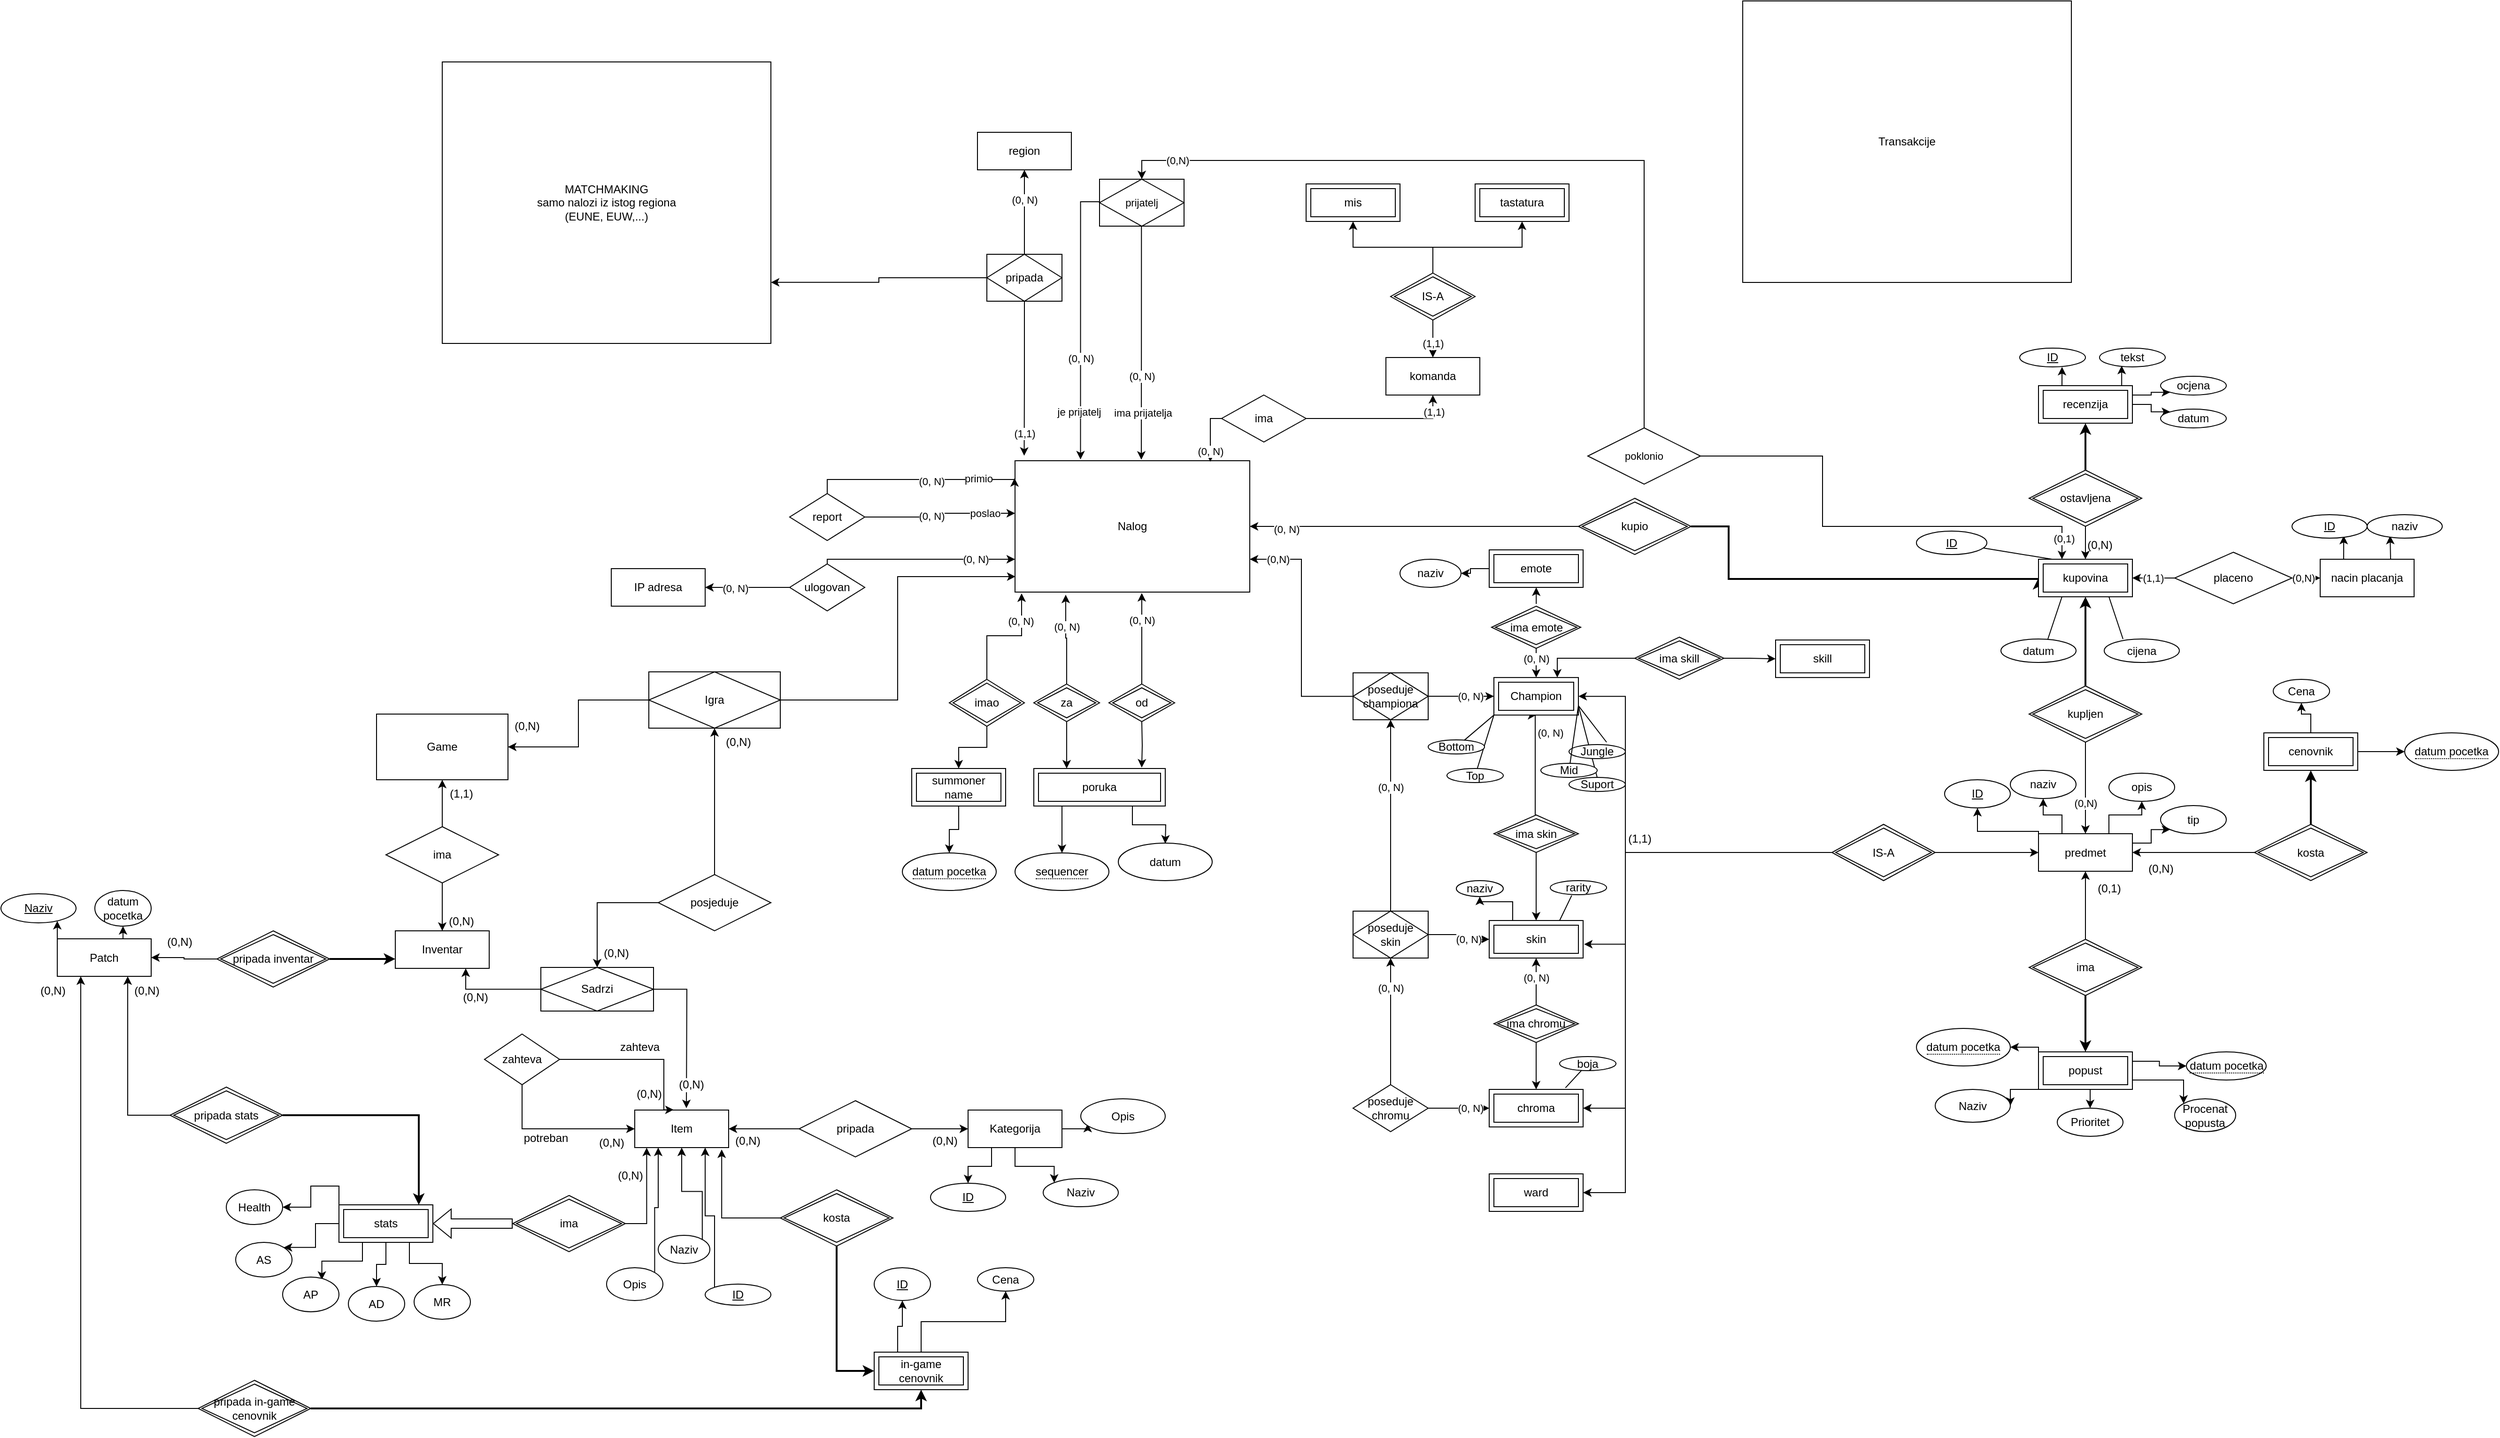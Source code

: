 <mxfile version="21.3.2" type="github">
  <diagram id="R2lEEEUBdFMjLlhIrx00" name="Page-1">
    <mxGraphModel dx="2924" dy="2216" grid="1" gridSize="10" guides="1" tooltips="1" connect="1" arrows="1" fold="1" page="1" pageScale="1" pageWidth="850" pageHeight="1100" math="0" shadow="0" extFonts="Permanent Marker^https://fonts.googleapis.com/css?family=Permanent+Marker">
      <root>
        <mxCell id="0" />
        <mxCell id="1" parent="0" />
        <mxCell id="yfBjnqdeHr14PMCk5z5g-1" value="Nalog" style="whiteSpace=wrap;html=1;align=center;" parent="1" vertex="1">
          <mxGeometry x="500" y="380" width="250" height="140" as="geometry" />
        </mxCell>
        <mxCell id="yfBjnqdeHr14PMCk5z5g-2" style="edgeStyle=orthogonalEdgeStyle;rounded=0;orthogonalLoop=1;jettySize=auto;html=1;exitX=0.496;exitY=0.947;exitDx=0;exitDy=0;entryX=0.538;entryY=-0.008;entryDx=0;entryDy=0;entryPerimeter=0;exitPerimeter=0;" parent="1" source="RYUvUEmuBBPlDel3eegI-60" target="yfBjnqdeHr14PMCk5z5g-1" edge="1">
          <mxGeometry relative="1" as="geometry">
            <mxPoint x="635" y="130" as="sourcePoint" />
            <mxPoint x="714" y="390" as="targetPoint" />
            <Array as="points" />
          </mxGeometry>
        </mxCell>
        <mxCell id="yfBjnqdeHr14PMCk5z5g-3" value="(0, N)" style="edgeLabel;html=1;align=center;verticalAlign=middle;resizable=0;points=[];" parent="yfBjnqdeHr14PMCk5z5g-2" vertex="1" connectable="0">
          <mxGeometry x="0.39" relative="1" as="geometry">
            <mxPoint y="-12" as="offset" />
          </mxGeometry>
        </mxCell>
        <mxCell id="yfBjnqdeHr14PMCk5z5g-4" value="ima prijatelja" style="edgeLabel;html=1;align=center;verticalAlign=middle;resizable=0;points=[];" parent="yfBjnqdeHr14PMCk5z5g-2" vertex="1" connectable="0">
          <mxGeometry x="0.6" y="1" relative="1" as="geometry">
            <mxPoint as="offset" />
          </mxGeometry>
        </mxCell>
        <mxCell id="yfBjnqdeHr14PMCk5z5g-5" style="edgeStyle=orthogonalEdgeStyle;rounded=0;orthogonalLoop=1;jettySize=auto;html=1;exitX=0;exitY=0.5;exitDx=0;exitDy=0;entryX=0.279;entryY=-0.01;entryDx=0;entryDy=0;entryPerimeter=0;" parent="1" source="RYUvUEmuBBPlDel3eegI-60" target="yfBjnqdeHr14PMCk5z5g-1" edge="1">
          <mxGeometry relative="1" as="geometry">
            <mxPoint x="590" y="105" as="sourcePoint" />
            <mxPoint x="570" y="400" as="targetPoint" />
            <Array as="points">
              <mxPoint x="590" y="104" />
              <mxPoint x="570" y="104" />
            </Array>
          </mxGeometry>
        </mxCell>
        <mxCell id="yfBjnqdeHr14PMCk5z5g-6" value="je prijatelj" style="edgeLabel;html=1;align=center;verticalAlign=middle;resizable=0;points=[];" parent="yfBjnqdeHr14PMCk5z5g-5" vertex="1" connectable="0">
          <mxGeometry x="0.733" y="-2" relative="1" as="geometry">
            <mxPoint y="-12" as="offset" />
          </mxGeometry>
        </mxCell>
        <mxCell id="yfBjnqdeHr14PMCk5z5g-7" value="(0, N)" style="edgeLabel;html=1;align=center;verticalAlign=middle;resizable=0;points=[];" parent="yfBjnqdeHr14PMCk5z5g-5" vertex="1" connectable="0">
          <mxGeometry x="0.267" relative="1" as="geometry">
            <mxPoint as="offset" />
          </mxGeometry>
        </mxCell>
        <mxCell id="yfBjnqdeHr14PMCk5z5g-9" value="" style="edgeStyle=orthogonalEdgeStyle;rounded=0;orthogonalLoop=1;jettySize=auto;html=1;entryX=0.216;entryY=1.02;entryDx=0;entryDy=0;entryPerimeter=0;" parent="1" source="yfBjnqdeHr14PMCk5z5g-12" target="yfBjnqdeHr14PMCk5z5g-1" edge="1">
          <mxGeometry relative="1" as="geometry" />
        </mxCell>
        <mxCell id="yfBjnqdeHr14PMCk5z5g-10" value="(0, N)" style="edgeLabel;html=1;align=center;verticalAlign=middle;resizable=0;points=[];" parent="yfBjnqdeHr14PMCk5z5g-9" vertex="1" connectable="0">
          <mxGeometry x="0.3" y="-1" relative="1" as="geometry">
            <mxPoint as="offset" />
          </mxGeometry>
        </mxCell>
        <mxCell id="yfBjnqdeHr14PMCk5z5g-11" style="edgeStyle=orthogonalEdgeStyle;rounded=0;orthogonalLoop=1;jettySize=auto;html=1;entryX=0.25;entryY=0;entryDx=0;entryDy=0;" parent="1" source="yfBjnqdeHr14PMCk5z5g-12" target="yfBjnqdeHr14PMCk5z5g-19" edge="1">
          <mxGeometry relative="1" as="geometry" />
        </mxCell>
        <mxCell id="yfBjnqdeHr14PMCk5z5g-12" value="za" style="shape=rhombus;double=1;perimeter=rhombusPerimeter;whiteSpace=wrap;html=1;align=center;" parent="1" vertex="1">
          <mxGeometry x="520" y="618" width="70" height="40" as="geometry" />
        </mxCell>
        <mxCell id="yfBjnqdeHr14PMCk5z5g-13" style="edgeStyle=orthogonalEdgeStyle;rounded=0;orthogonalLoop=1;jettySize=auto;html=1;" parent="1" source="yfBjnqdeHr14PMCk5z5g-16" edge="1">
          <mxGeometry relative="1" as="geometry">
            <mxPoint x="635" y="521" as="targetPoint" />
            <Array as="points">
              <mxPoint x="635" y="521" />
            </Array>
          </mxGeometry>
        </mxCell>
        <mxCell id="yfBjnqdeHr14PMCk5z5g-14" value="(0, N)" style="edgeLabel;html=1;align=center;verticalAlign=middle;resizable=0;points=[];" parent="yfBjnqdeHr14PMCk5z5g-13" vertex="1" connectable="0">
          <mxGeometry x="0.347" y="2" relative="1" as="geometry">
            <mxPoint x="2" y="-3" as="offset" />
          </mxGeometry>
        </mxCell>
        <mxCell id="yfBjnqdeHr14PMCk5z5g-15" style="edgeStyle=orthogonalEdgeStyle;rounded=0;orthogonalLoop=1;jettySize=auto;html=1;entryX=0.821;entryY=-0.025;entryDx=0;entryDy=0;entryPerimeter=0;" parent="1" target="yfBjnqdeHr14PMCk5z5g-19" edge="1">
          <mxGeometry relative="1" as="geometry">
            <mxPoint x="635" y="658" as="sourcePoint" />
          </mxGeometry>
        </mxCell>
        <mxCell id="yfBjnqdeHr14PMCk5z5g-16" value="od" style="shape=rhombus;double=1;perimeter=rhombusPerimeter;whiteSpace=wrap;html=1;align=center;" parent="1" vertex="1">
          <mxGeometry x="600" y="618" width="70" height="40" as="geometry" />
        </mxCell>
        <mxCell id="yfBjnqdeHr14PMCk5z5g-17" style="edgeStyle=orthogonalEdgeStyle;rounded=0;orthogonalLoop=1;jettySize=auto;html=1;entryX=0.5;entryY=0;entryDx=0;entryDy=0;" parent="1" source="yfBjnqdeHr14PMCk5z5g-19" target="yfBjnqdeHr14PMCk5z5g-20" edge="1">
          <mxGeometry relative="1" as="geometry">
            <Array as="points">
              <mxPoint x="550" y="788" />
              <mxPoint x="550" y="788" />
            </Array>
          </mxGeometry>
        </mxCell>
        <mxCell id="yfBjnqdeHr14PMCk5z5g-18" style="edgeStyle=orthogonalEdgeStyle;rounded=0;orthogonalLoop=1;jettySize=auto;html=1;exitX=0.75;exitY=1;exitDx=0;exitDy=0;entryX=0.5;entryY=0;entryDx=0;entryDy=0;" parent="1" source="yfBjnqdeHr14PMCk5z5g-19" edge="1">
          <mxGeometry relative="1" as="geometry">
            <mxPoint x="660" y="788" as="targetPoint" />
          </mxGeometry>
        </mxCell>
        <mxCell id="yfBjnqdeHr14PMCk5z5g-19" value="poruka" style="shape=ext;margin=3;double=1;whiteSpace=wrap;html=1;align=center;" parent="1" vertex="1">
          <mxGeometry x="520" y="708" width="140" height="40" as="geometry" />
        </mxCell>
        <mxCell id="yfBjnqdeHr14PMCk5z5g-20" value="&lt;span style=&quot;border-bottom: 1px dotted&quot;&gt;sequencer&lt;/span&gt;" style="ellipse;whiteSpace=wrap;html=1;align=center;" parent="1" vertex="1">
          <mxGeometry x="500" y="798" width="100" height="40" as="geometry" />
        </mxCell>
        <mxCell id="yfBjnqdeHr14PMCk5z5g-21" value="datum" style="ellipse;whiteSpace=wrap;html=1;align=center;" parent="1" vertex="1">
          <mxGeometry x="610" y="787.5" width="100" height="40" as="geometry" />
        </mxCell>
        <mxCell id="yfBjnqdeHr14PMCk5z5g-22" value="region" style="whiteSpace=wrap;html=1;align=center;" parent="1" vertex="1">
          <mxGeometry x="460" y="30" width="100" height="40" as="geometry" />
        </mxCell>
        <mxCell id="yfBjnqdeHr14PMCk5z5g-23" value="" style="edgeStyle=orthogonalEdgeStyle;rounded=0;orthogonalLoop=1;jettySize=auto;html=1;exitX=0.5;exitY=0;exitDx=0;exitDy=0;exitPerimeter=0;" parent="1" source="yfBjnqdeHr14PMCk5z5g-68" target="yfBjnqdeHr14PMCk5z5g-22" edge="1">
          <mxGeometry relative="1" as="geometry">
            <mxPoint x="510" y="150" as="sourcePoint" />
          </mxGeometry>
        </mxCell>
        <mxCell id="yfBjnqdeHr14PMCk5z5g-24" value="(0, N)" style="edgeLabel;html=1;align=center;verticalAlign=middle;resizable=0;points=[];" parent="yfBjnqdeHr14PMCk5z5g-23" vertex="1" connectable="0">
          <mxGeometry x="0.305" y="2" relative="1" as="geometry">
            <mxPoint x="2" as="offset" />
          </mxGeometry>
        </mxCell>
        <mxCell id="yfBjnqdeHr14PMCk5z5g-25" style="edgeStyle=orthogonalEdgeStyle;rounded=0;orthogonalLoop=1;jettySize=auto;html=1;exitX=0.5;exitY=1;exitDx=0;exitDy=0;entryX=0.039;entryY=-0.038;entryDx=0;entryDy=0;entryPerimeter=0;" parent="1" source="yfBjnqdeHr14PMCk5z5g-68" target="yfBjnqdeHr14PMCk5z5g-1" edge="1">
          <mxGeometry relative="1" as="geometry">
            <mxPoint x="510" y="200" as="sourcePoint" />
            <mxPoint x="510" y="410" as="targetPoint" />
          </mxGeometry>
        </mxCell>
        <mxCell id="yfBjnqdeHr14PMCk5z5g-26" value="(1,1)" style="edgeLabel;html=1;align=center;verticalAlign=middle;resizable=0;points=[];" parent="yfBjnqdeHr14PMCk5z5g-25" vertex="1" connectable="0">
          <mxGeometry x="0.707" relative="1" as="geometry">
            <mxPoint as="offset" />
          </mxGeometry>
        </mxCell>
        <mxCell id="yfBjnqdeHr14PMCk5z5g-27" value="" style="edgeStyle=orthogonalEdgeStyle;rounded=0;orthogonalLoop=1;jettySize=auto;html=1;entryX=0;entryY=0.5;entryDx=0;entryDy=0;exitX=1;exitY=0.5;exitDx=0;exitDy=0;" parent="1" source="yfBjnqdeHr14PMCk5z5g-44" target="2M90Gd991hqFJUde-eGh-128" edge="1">
          <mxGeometry relative="1" as="geometry">
            <mxPoint x="940" y="576.06" as="sourcePoint" />
            <mxPoint x="1005" y="631.06" as="targetPoint" />
          </mxGeometry>
        </mxCell>
        <mxCell id="yfBjnqdeHr14PMCk5z5g-28" value="(0, N)" style="edgeLabel;html=1;align=center;verticalAlign=middle;resizable=0;points=[];" parent="yfBjnqdeHr14PMCk5z5g-27" vertex="1" connectable="0">
          <mxGeometry x="0.286" relative="1" as="geometry">
            <mxPoint as="offset" />
          </mxGeometry>
        </mxCell>
        <mxCell id="yfBjnqdeHr14PMCk5z5g-30" value="" style="edgeStyle=orthogonalEdgeStyle;rounded=0;orthogonalLoop=1;jettySize=auto;html=1;entryX=0.5;entryY=1;entryDx=0;entryDy=0;exitX=0.5;exitY=0;exitDx=0;exitDy=0;" parent="1" source="yfBjnqdeHr14PMCk5z5g-33" target="2M90Gd991hqFJUde-eGh-128" edge="1">
          <mxGeometry relative="1" as="geometry">
            <mxPoint x="1054.409" y="752.526" as="sourcePoint" />
            <mxPoint x="1054.409" y="720.0" as="targetPoint" />
            <Array as="points">
              <mxPoint x="1054" y="651" />
            </Array>
          </mxGeometry>
        </mxCell>
        <mxCell id="yfBjnqdeHr14PMCk5z5g-31" value="(0, N)" style="edgeLabel;html=1;align=center;verticalAlign=middle;resizable=0;points=[];" parent="yfBjnqdeHr14PMCk5z5g-30" vertex="1" connectable="0">
          <mxGeometry x="0.278" relative="1" as="geometry">
            <mxPoint x="16" y="-19" as="offset" />
          </mxGeometry>
        </mxCell>
        <mxCell id="yfBjnqdeHr14PMCk5z5g-32" value="" style="edgeStyle=orthogonalEdgeStyle;rounded=0;orthogonalLoop=1;jettySize=auto;html=1;" parent="1" source="yfBjnqdeHr14PMCk5z5g-33" target="yfBjnqdeHr14PMCk5z5g-34" edge="1">
          <mxGeometry relative="1" as="geometry" />
        </mxCell>
        <mxCell id="yfBjnqdeHr14PMCk5z5g-33" value="ima skin" style="shape=rhombus;double=1;perimeter=rhombusPerimeter;whiteSpace=wrap;html=1;align=center;" parent="1" vertex="1">
          <mxGeometry x="1010" y="757.5" width="90" height="40" as="geometry" />
        </mxCell>
        <mxCell id="2M90Gd991hqFJUde-eGh-112" style="edgeStyle=orthogonalEdgeStyle;rounded=0;orthogonalLoop=1;jettySize=auto;html=1;exitX=0.25;exitY=0;exitDx=0;exitDy=0;entryX=0.5;entryY=1;entryDx=0;entryDy=0;" parent="1" source="yfBjnqdeHr14PMCk5z5g-34" target="2M90Gd991hqFJUde-eGh-111" edge="1">
          <mxGeometry relative="1" as="geometry" />
        </mxCell>
        <mxCell id="RYUvUEmuBBPlDel3eegI-49" style="edgeStyle=none;shape=connector;rounded=0;orthogonalLoop=1;jettySize=auto;html=1;exitX=0.75;exitY=0;exitDx=0;exitDy=0;entryX=0.381;entryY=1.056;entryDx=0;entryDy=0;entryPerimeter=0;labelBackgroundColor=default;strokeColor=default;fontFamily=Helvetica;fontSize=11;fontColor=default;endArrow=none;endFill=0;" edge="1" parent="1" source="yfBjnqdeHr14PMCk5z5g-34" target="RYUvUEmuBBPlDel3eegI-48">
          <mxGeometry relative="1" as="geometry" />
        </mxCell>
        <mxCell id="yfBjnqdeHr14PMCk5z5g-34" value="skin" style="shape=ext;margin=3;double=1;whiteSpace=wrap;html=1;align=center;" parent="1" vertex="1">
          <mxGeometry x="1005" y="870" width="100" height="40" as="geometry" />
        </mxCell>
        <mxCell id="yfBjnqdeHr14PMCk5z5g-35" value="" style="edgeStyle=orthogonalEdgeStyle;rounded=0;orthogonalLoop=1;jettySize=auto;html=1;entryX=0.5;entryY=1;entryDx=0;entryDy=0;exitX=0.5;exitY=0;exitDx=0;exitDy=0;" parent="1" source="yfBjnqdeHr14PMCk5z5g-47" target="yfBjnqdeHr14PMCk5z5g-44" edge="1">
          <mxGeometry relative="1" as="geometry">
            <mxPoint x="900" y="675" as="sourcePoint" />
            <mxPoint x="900" y="620" as="targetPoint" />
          </mxGeometry>
        </mxCell>
        <mxCell id="yfBjnqdeHr14PMCk5z5g-36" value="(0, N)" style="edgeLabel;html=1;align=center;verticalAlign=middle;resizable=0;points=[];" parent="yfBjnqdeHr14PMCk5z5g-35" vertex="1" connectable="0">
          <mxGeometry x="0.299" relative="1" as="geometry">
            <mxPoint as="offset" />
          </mxGeometry>
        </mxCell>
        <mxCell id="yfBjnqdeHr14PMCk5z5g-37" value="chroma" style="shape=ext;margin=3;double=1;whiteSpace=wrap;html=1;align=center;" parent="1" vertex="1">
          <mxGeometry x="1005" y="1050" width="100" height="40" as="geometry" />
        </mxCell>
        <mxCell id="yfBjnqdeHr14PMCk5z5g-38" value="" style="edgeStyle=orthogonalEdgeStyle;rounded=0;orthogonalLoop=1;jettySize=auto;html=1;" parent="1" source="yfBjnqdeHr14PMCk5z5g-41" target="yfBjnqdeHr14PMCk5z5g-34" edge="1">
          <mxGeometry relative="1" as="geometry" />
        </mxCell>
        <mxCell id="yfBjnqdeHr14PMCk5z5g-39" value="(0, N)" style="edgeLabel;html=1;align=center;verticalAlign=middle;resizable=0;points=[];" parent="yfBjnqdeHr14PMCk5z5g-38" vertex="1" connectable="0">
          <mxGeometry x="0.181" relative="1" as="geometry">
            <mxPoint as="offset" />
          </mxGeometry>
        </mxCell>
        <mxCell id="yfBjnqdeHr14PMCk5z5g-40" value="" style="edgeStyle=orthogonalEdgeStyle;rounded=0;orthogonalLoop=1;jettySize=auto;html=1;" parent="1" source="yfBjnqdeHr14PMCk5z5g-41" target="yfBjnqdeHr14PMCk5z5g-37" edge="1">
          <mxGeometry relative="1" as="geometry" />
        </mxCell>
        <mxCell id="yfBjnqdeHr14PMCk5z5g-41" value="ima chromu" style="shape=rhombus;double=1;perimeter=rhombusPerimeter;whiteSpace=wrap;html=1;align=center;" parent="1" vertex="1">
          <mxGeometry x="1010" y="960" width="90" height="40" as="geometry" />
        </mxCell>
        <mxCell id="RYUvUEmuBBPlDel3eegI-14" style="edgeStyle=orthogonalEdgeStyle;rounded=0;orthogonalLoop=1;jettySize=auto;html=1;entryX=1;entryY=0.75;entryDx=0;entryDy=0;" edge="1" parent="1" source="yfBjnqdeHr14PMCk5z5g-44" target="yfBjnqdeHr14PMCk5z5g-1">
          <mxGeometry relative="1" as="geometry" />
        </mxCell>
        <mxCell id="RYUvUEmuBBPlDel3eegI-15" value="(0,N)" style="edgeLabel;html=1;align=center;verticalAlign=middle;resizable=0;points=[];" vertex="1" connectable="0" parent="RYUvUEmuBBPlDel3eegI-14">
          <mxGeometry x="0.678" y="-1" relative="1" as="geometry">
            <mxPoint x="-11" y="1" as="offset" />
          </mxGeometry>
        </mxCell>
        <mxCell id="yfBjnqdeHr14PMCk5z5g-44" value="poseduje&lt;br style=&quot;border-color: var(--border-color);&quot;&gt;championa" style="shape=associativeEntity;whiteSpace=wrap;html=1;align=center;" parent="1" vertex="1">
          <mxGeometry x="860" y="606.06" width="80" height="50" as="geometry" />
        </mxCell>
        <mxCell id="yfBjnqdeHr14PMCk5z5g-45" style="edgeStyle=orthogonalEdgeStyle;rounded=0;orthogonalLoop=1;jettySize=auto;html=1;entryX=0;entryY=0.5;entryDx=0;entryDy=0;" parent="1" source="yfBjnqdeHr14PMCk5z5g-47" target="yfBjnqdeHr14PMCk5z5g-34" edge="1">
          <mxGeometry relative="1" as="geometry" />
        </mxCell>
        <mxCell id="yfBjnqdeHr14PMCk5z5g-46" value="(0, N)" style="edgeLabel;html=1;align=center;verticalAlign=middle;resizable=0;points=[];" parent="yfBjnqdeHr14PMCk5z5g-45" vertex="1" connectable="0">
          <mxGeometry x="0.372" relative="1" as="geometry">
            <mxPoint as="offset" />
          </mxGeometry>
        </mxCell>
        <mxCell id="yfBjnqdeHr14PMCk5z5g-47" value="poseduje&lt;br style=&quot;border-color: var(--border-color);&quot;&gt;skin" style="shape=associativeEntity;whiteSpace=wrap;html=1;align=center;" parent="1" vertex="1">
          <mxGeometry x="860" y="860" width="80" height="50" as="geometry" />
        </mxCell>
        <mxCell id="yfBjnqdeHr14PMCk5z5g-48" style="edgeStyle=orthogonalEdgeStyle;rounded=0;orthogonalLoop=1;jettySize=auto;html=1;entryX=0;entryY=0.5;entryDx=0;entryDy=0;exitX=1;exitY=0.5;exitDx=0;exitDy=0;" parent="1" source="yfBjnqdeHr14PMCk5z5g-88" target="yfBjnqdeHr14PMCk5z5g-37" edge="1">
          <mxGeometry relative="1" as="geometry">
            <mxPoint x="940" y="850" as="sourcePoint" />
          </mxGeometry>
        </mxCell>
        <mxCell id="yfBjnqdeHr14PMCk5z5g-49" value="(0, N)" style="edgeLabel;html=1;align=center;verticalAlign=middle;resizable=0;points=[];" parent="yfBjnqdeHr14PMCk5z5g-48" vertex="1" connectable="0">
          <mxGeometry x="0.39" relative="1" as="geometry">
            <mxPoint as="offset" />
          </mxGeometry>
        </mxCell>
        <mxCell id="yfBjnqdeHr14PMCk5z5g-50" value="" style="edgeStyle=orthogonalEdgeStyle;rounded=0;orthogonalLoop=1;jettySize=auto;html=1;exitX=0.5;exitY=0;exitDx=0;exitDy=0;" parent="1" source="yfBjnqdeHr14PMCk5z5g-88" target="yfBjnqdeHr14PMCk5z5g-47" edge="1">
          <mxGeometry relative="1" as="geometry">
            <mxPoint x="900" y="825" as="sourcePoint" />
          </mxGeometry>
        </mxCell>
        <mxCell id="yfBjnqdeHr14PMCk5z5g-51" value="(0, N)" style="edgeLabel;html=1;align=center;verticalAlign=middle;resizable=0;points=[];" parent="yfBjnqdeHr14PMCk5z5g-50" vertex="1" connectable="0">
          <mxGeometry x="0.66" y="1" relative="1" as="geometry">
            <mxPoint x="1" y="9" as="offset" />
          </mxGeometry>
        </mxCell>
        <mxCell id="yfBjnqdeHr14PMCk5z5g-52" value="" style="edgeStyle=orthogonalEdgeStyle;rounded=0;orthogonalLoop=1;jettySize=auto;html=1;" parent="1" source="yfBjnqdeHr14PMCk5z5g-55" target="yfBjnqdeHr14PMCk5z5g-57" edge="1">
          <mxGeometry relative="1" as="geometry" />
        </mxCell>
        <mxCell id="yfBjnqdeHr14PMCk5z5g-53" style="edgeStyle=orthogonalEdgeStyle;rounded=0;orthogonalLoop=1;jettySize=auto;html=1;entryX=0.028;entryY=1.01;entryDx=0;entryDy=0;entryPerimeter=0;" parent="1" source="yfBjnqdeHr14PMCk5z5g-55" target="yfBjnqdeHr14PMCk5z5g-1" edge="1">
          <mxGeometry relative="1" as="geometry">
            <mxPoint x="510" y="530" as="targetPoint" />
          </mxGeometry>
        </mxCell>
        <mxCell id="yfBjnqdeHr14PMCk5z5g-54" value="(0, N)" style="edgeLabel;html=1;align=center;verticalAlign=middle;resizable=0;points=[];" parent="yfBjnqdeHr14PMCk5z5g-53" vertex="1" connectable="0">
          <mxGeometry x="0.333" y="1" relative="1" as="geometry">
            <mxPoint y="-14" as="offset" />
          </mxGeometry>
        </mxCell>
        <mxCell id="yfBjnqdeHr14PMCk5z5g-55" value="imao" style="shape=rhombus;double=1;perimeter=rhombusPerimeter;whiteSpace=wrap;html=1;align=center;" parent="1" vertex="1">
          <mxGeometry x="430" y="613" width="80" height="50" as="geometry" />
        </mxCell>
        <mxCell id="yfBjnqdeHr14PMCk5z5g-56" value="" style="edgeStyle=orthogonalEdgeStyle;rounded=0;orthogonalLoop=1;jettySize=auto;html=1;" parent="1" source="yfBjnqdeHr14PMCk5z5g-57" target="yfBjnqdeHr14PMCk5z5g-58" edge="1">
          <mxGeometry relative="1" as="geometry" />
        </mxCell>
        <mxCell id="yfBjnqdeHr14PMCk5z5g-57" value="summoner name" style="shape=ext;margin=3;double=1;whiteSpace=wrap;html=1;align=center;" parent="1" vertex="1">
          <mxGeometry x="390" y="708" width="100" height="40" as="geometry" />
        </mxCell>
        <mxCell id="yfBjnqdeHr14PMCk5z5g-58" value="&lt;span style=&quot;border-bottom: 1px dotted&quot;&gt;datum pocetka&lt;/span&gt;" style="ellipse;whiteSpace=wrap;html=1;align=center;" parent="1" vertex="1">
          <mxGeometry x="380" y="798" width="100" height="40" as="geometry" />
        </mxCell>
        <mxCell id="yfBjnqdeHr14PMCk5z5g-59" style="edgeStyle=orthogonalEdgeStyle;rounded=0;orthogonalLoop=1;jettySize=auto;html=1;exitX=0.5;exitY=0;exitDx=0;exitDy=0;entryX=-0.002;entryY=0.133;entryDx=0;entryDy=0;entryPerimeter=0;" parent="1" source="yfBjnqdeHr14PMCk5z5g-65" target="yfBjnqdeHr14PMCk5z5g-1" edge="1">
          <mxGeometry relative="1" as="geometry">
            <mxPoint x="260" y="410" as="sourcePoint" />
            <mxPoint x="480" y="445" as="targetPoint" />
            <Array as="points">
              <mxPoint x="300" y="400" />
              <mxPoint x="500" y="400" />
            </Array>
          </mxGeometry>
        </mxCell>
        <mxCell id="yfBjnqdeHr14PMCk5z5g-60" value="primio" style="edgeLabel;html=1;align=center;verticalAlign=middle;resizable=0;points=[];" parent="yfBjnqdeHr14PMCk5z5g-59" vertex="1" connectable="0">
          <mxGeometry x="0.495" y="1" relative="1" as="geometry">
            <mxPoint x="14" as="offset" />
          </mxGeometry>
        </mxCell>
        <mxCell id="yfBjnqdeHr14PMCk5z5g-61" value="(0, N)" style="edgeLabel;html=1;align=center;verticalAlign=middle;resizable=0;points=[];" parent="yfBjnqdeHr14PMCk5z5g-59" vertex="1" connectable="0">
          <mxGeometry x="0.163" y="-2" relative="1" as="geometry">
            <mxPoint as="offset" />
          </mxGeometry>
        </mxCell>
        <mxCell id="yfBjnqdeHr14PMCk5z5g-62" style="edgeStyle=orthogonalEdgeStyle;rounded=0;orthogonalLoop=1;jettySize=auto;html=1;entryX=0;entryY=0.4;entryDx=0;entryDy=0;entryPerimeter=0;" parent="1" source="yfBjnqdeHr14PMCk5z5g-65" target="yfBjnqdeHr14PMCk5z5g-1" edge="1">
          <mxGeometry relative="1" as="geometry">
            <mxPoint x="480" y="460" as="targetPoint" />
          </mxGeometry>
        </mxCell>
        <mxCell id="yfBjnqdeHr14PMCk5z5g-63" value="poslao" style="edgeLabel;html=1;align=center;verticalAlign=middle;resizable=0;points=[];" parent="yfBjnqdeHr14PMCk5z5g-62" vertex="1" connectable="0">
          <mxGeometry x="0.608" relative="1" as="geometry">
            <mxPoint as="offset" />
          </mxGeometry>
        </mxCell>
        <mxCell id="yfBjnqdeHr14PMCk5z5g-64" value="(0, N)" style="edgeLabel;html=1;align=center;verticalAlign=middle;resizable=0;points=[];" parent="yfBjnqdeHr14PMCk5z5g-62" vertex="1" connectable="0">
          <mxGeometry x="-0.142" y="1" relative="1" as="geometry">
            <mxPoint as="offset" />
          </mxGeometry>
        </mxCell>
        <mxCell id="yfBjnqdeHr14PMCk5z5g-65" value="report" style="rhombus;whiteSpace=wrap;html=1;" parent="1" vertex="1">
          <mxGeometry x="260" y="415" width="80" height="50" as="geometry" />
        </mxCell>
        <mxCell id="yfBjnqdeHr14PMCk5z5g-66" value="MATCHMAKING&lt;br&gt;samo nalozi iz istog regiona&lt;br&gt;(EUNE, EUW,...)" style="rounded=0;whiteSpace=wrap;html=1;" parent="1" vertex="1">
          <mxGeometry x="-110" y="-45" width="350" height="300" as="geometry" />
        </mxCell>
        <mxCell id="yfBjnqdeHr14PMCk5z5g-67" style="edgeStyle=orthogonalEdgeStyle;rounded=0;orthogonalLoop=1;jettySize=auto;html=1;entryX=1;entryY=0.783;entryDx=0;entryDy=0;entryPerimeter=0;" parent="1" source="yfBjnqdeHr14PMCk5z5g-68" target="yfBjnqdeHr14PMCk5z5g-66" edge="1">
          <mxGeometry relative="1" as="geometry" />
        </mxCell>
        <mxCell id="yfBjnqdeHr14PMCk5z5g-68" value="pripada" style="shape=associativeEntity;whiteSpace=wrap;html=1;align=center;" parent="1" vertex="1">
          <mxGeometry x="470" y="160" width="80" height="50" as="geometry" />
        </mxCell>
        <mxCell id="yfBjnqdeHr14PMCk5z5g-69" style="edgeStyle=orthogonalEdgeStyle;rounded=0;orthogonalLoop=1;jettySize=auto;html=1;entryX=0;entryY=0.75;entryDx=0;entryDy=0;" parent="1" source="yfBjnqdeHr14PMCk5z5g-73" target="yfBjnqdeHr14PMCk5z5g-1" edge="1">
          <mxGeometry relative="1" as="geometry">
            <Array as="points">
              <mxPoint x="300" y="485" />
            </Array>
          </mxGeometry>
        </mxCell>
        <mxCell id="yfBjnqdeHr14PMCk5z5g-70" value="(0, N)" style="edgeLabel;html=1;align=center;verticalAlign=middle;resizable=0;points=[];" parent="yfBjnqdeHr14PMCk5z5g-69" vertex="1" connectable="0">
          <mxGeometry x="0.74" y="-1" relative="1" as="geometry">
            <mxPoint x="-16" y="-1" as="offset" />
          </mxGeometry>
        </mxCell>
        <mxCell id="yfBjnqdeHr14PMCk5z5g-71" value="" style="edgeStyle=orthogonalEdgeStyle;rounded=0;orthogonalLoop=1;jettySize=auto;html=1;" parent="1" source="yfBjnqdeHr14PMCk5z5g-73" target="yfBjnqdeHr14PMCk5z5g-74" edge="1">
          <mxGeometry relative="1" as="geometry" />
        </mxCell>
        <mxCell id="yfBjnqdeHr14PMCk5z5g-72" value="(0, N)" style="edgeLabel;html=1;align=center;verticalAlign=middle;resizable=0;points=[];" parent="yfBjnqdeHr14PMCk5z5g-71" vertex="1" connectable="0">
          <mxGeometry x="0.287" y="1" relative="1" as="geometry">
            <mxPoint as="offset" />
          </mxGeometry>
        </mxCell>
        <mxCell id="yfBjnqdeHr14PMCk5z5g-73" value="ulogovan" style="rhombus;whiteSpace=wrap;html=1;" parent="1" vertex="1">
          <mxGeometry x="260" y="490" width="80" height="50" as="geometry" />
        </mxCell>
        <mxCell id="yfBjnqdeHr14PMCk5z5g-74" value="IP adresa" style="whiteSpace=wrap;html=1;align=center;" parent="1" vertex="1">
          <mxGeometry x="70" y="495" width="100" height="40" as="geometry" />
        </mxCell>
        <mxCell id="yfBjnqdeHr14PMCk5z5g-75" value="" style="edgeStyle=orthogonalEdgeStyle;rounded=0;orthogonalLoop=1;jettySize=auto;html=1;entryX=0.5;entryY=1;entryDx=0;entryDy=0;" parent="1" source="yfBjnqdeHr14PMCk5z5g-79" target="yfBjnqdeHr14PMCk5z5g-90" edge="1">
          <mxGeometry relative="1" as="geometry">
            <mxPoint x="1045" y="130" as="targetPoint" />
          </mxGeometry>
        </mxCell>
        <mxCell id="yfBjnqdeHr14PMCk5z5g-76" style="edgeStyle=orthogonalEdgeStyle;rounded=0;orthogonalLoop=1;jettySize=auto;html=1;entryX=0.5;entryY=1;entryDx=0;entryDy=0;" parent="1" source="yfBjnqdeHr14PMCk5z5g-79" target="yfBjnqdeHr14PMCk5z5g-89" edge="1">
          <mxGeometry relative="1" as="geometry">
            <mxPoint x="895" y="130" as="targetPoint" />
          </mxGeometry>
        </mxCell>
        <mxCell id="yfBjnqdeHr14PMCk5z5g-77" style="edgeStyle=orthogonalEdgeStyle;rounded=0;orthogonalLoop=1;jettySize=auto;html=1;exitX=0.5;exitY=1;exitDx=0;exitDy=0;entryX=0.5;entryY=0;entryDx=0;entryDy=0;" parent="1" source="yfBjnqdeHr14PMCk5z5g-79" target="yfBjnqdeHr14PMCk5z5g-80" edge="1">
          <mxGeometry relative="1" as="geometry" />
        </mxCell>
        <mxCell id="yfBjnqdeHr14PMCk5z5g-78" value="(1,1)" style="edgeLabel;html=1;align=center;verticalAlign=middle;resizable=0;points=[];" parent="yfBjnqdeHr14PMCk5z5g-77" vertex="1" connectable="0">
          <mxGeometry x="0.233" relative="1" as="geometry">
            <mxPoint as="offset" />
          </mxGeometry>
        </mxCell>
        <mxCell id="yfBjnqdeHr14PMCk5z5g-79" value="IS-A" style="shape=rhombus;double=1;perimeter=rhombusPerimeter;whiteSpace=wrap;html=1;align=center;" parent="1" vertex="1">
          <mxGeometry x="900" y="180" width="90" height="50" as="geometry" />
        </mxCell>
        <mxCell id="yfBjnqdeHr14PMCk5z5g-80" value="komanda" style="whiteSpace=wrap;html=1;align=center;" parent="1" vertex="1">
          <mxGeometry x="895" y="270" width="100" height="40" as="geometry" />
        </mxCell>
        <mxCell id="yfBjnqdeHr14PMCk5z5g-81" style="edgeStyle=orthogonalEdgeStyle;rounded=0;orthogonalLoop=1;jettySize=auto;html=1;entryX=0.832;entryY=0.008;entryDx=0;entryDy=0;entryPerimeter=0;exitX=0;exitY=0.5;exitDx=0;exitDy=0;" parent="1" source="yfBjnqdeHr14PMCk5z5g-85" target="yfBjnqdeHr14PMCk5z5g-1" edge="1">
          <mxGeometry relative="1" as="geometry">
            <mxPoint x="708" y="290" as="sourcePoint" />
            <Array as="points">
              <mxPoint x="708" y="335" />
            </Array>
          </mxGeometry>
        </mxCell>
        <mxCell id="yfBjnqdeHr14PMCk5z5g-82" value="(0, N)" style="edgeLabel;html=1;align=center;verticalAlign=middle;resizable=0;points=[];" parent="yfBjnqdeHr14PMCk5z5g-81" vertex="1" connectable="0">
          <mxGeometry x="0.602" relative="1" as="geometry">
            <mxPoint as="offset" />
          </mxGeometry>
        </mxCell>
        <mxCell id="yfBjnqdeHr14PMCk5z5g-83" style="edgeStyle=orthogonalEdgeStyle;rounded=0;orthogonalLoop=1;jettySize=auto;html=1;entryX=0.5;entryY=1;entryDx=0;entryDy=0;" parent="1" source="yfBjnqdeHr14PMCk5z5g-85" target="yfBjnqdeHr14PMCk5z5g-80" edge="1">
          <mxGeometry relative="1" as="geometry" />
        </mxCell>
        <mxCell id="yfBjnqdeHr14PMCk5z5g-84" value="(1,1)" style="edgeLabel;html=1;align=center;verticalAlign=middle;resizable=0;points=[];" parent="yfBjnqdeHr14PMCk5z5g-83" vertex="1" connectable="0">
          <mxGeometry x="0.772" y="-1" relative="1" as="geometry">
            <mxPoint as="offset" />
          </mxGeometry>
        </mxCell>
        <mxCell id="yfBjnqdeHr14PMCk5z5g-85" value="ima" style="shape=rhombus;perimeter=rhombusPerimeter;whiteSpace=wrap;html=1;align=center;" parent="1" vertex="1">
          <mxGeometry x="720" y="310" width="90" height="50" as="geometry" />
        </mxCell>
        <mxCell id="yfBjnqdeHr14PMCk5z5g-87" value="Transakcije" style="rounded=0;whiteSpace=wrap;html=1;" parent="1" vertex="1">
          <mxGeometry x="1275" y="-110" width="350" height="300" as="geometry" />
        </mxCell>
        <mxCell id="yfBjnqdeHr14PMCk5z5g-88" value="poseduje&lt;br&gt;chromu" style="shape=rhombus;perimeter=rhombusPerimeter;whiteSpace=wrap;html=1;align=center;" parent="1" vertex="1">
          <mxGeometry x="860" y="1045" width="80" height="50" as="geometry" />
        </mxCell>
        <mxCell id="yfBjnqdeHr14PMCk5z5g-89" value="mis" style="shape=ext;margin=3;double=1;whiteSpace=wrap;html=1;align=center;" parent="1" vertex="1">
          <mxGeometry x="810" y="85" width="100" height="40" as="geometry" />
        </mxCell>
        <mxCell id="yfBjnqdeHr14PMCk5z5g-90" value="tastatura" style="shape=ext;margin=3;double=1;whiteSpace=wrap;html=1;align=center;" parent="1" vertex="1">
          <mxGeometry x="990" y="85" width="100" height="40" as="geometry" />
        </mxCell>
        <mxCell id="2M90Gd991hqFJUde-eGh-115" style="edgeStyle=orthogonalEdgeStyle;rounded=0;orthogonalLoop=1;jettySize=auto;html=1;exitX=1;exitY=0.25;exitDx=0;exitDy=0;entryX=0;entryY=1;entryDx=0;entryDy=0;" parent="1" source="yfBjnqdeHr14PMCk5z5g-91" target="2M90Gd991hqFJUde-eGh-61" edge="1">
          <mxGeometry relative="1" as="geometry" />
        </mxCell>
        <mxCell id="2M90Gd991hqFJUde-eGh-116" style="edgeStyle=orthogonalEdgeStyle;rounded=0;orthogonalLoop=1;jettySize=auto;html=1;exitX=0.75;exitY=0;exitDx=0;exitDy=0;" parent="1" source="yfBjnqdeHr14PMCk5z5g-91" target="2M90Gd991hqFJUde-eGh-60" edge="1">
          <mxGeometry relative="1" as="geometry" />
        </mxCell>
        <mxCell id="2M90Gd991hqFJUde-eGh-118" style="edgeStyle=orthogonalEdgeStyle;rounded=0;orthogonalLoop=1;jettySize=auto;html=1;exitX=0.25;exitY=0;exitDx=0;exitDy=0;entryX=0.5;entryY=1;entryDx=0;entryDy=0;" parent="1" source="yfBjnqdeHr14PMCk5z5g-91" target="2M90Gd991hqFJUde-eGh-58" edge="1">
          <mxGeometry relative="1" as="geometry" />
        </mxCell>
        <mxCell id="2M90Gd991hqFJUde-eGh-119" style="edgeStyle=orthogonalEdgeStyle;rounded=0;orthogonalLoop=1;jettySize=auto;html=1;exitX=0;exitY=0;exitDx=0;exitDy=0;" parent="1" source="yfBjnqdeHr14PMCk5z5g-91" target="2M90Gd991hqFJUde-eGh-57" edge="1">
          <mxGeometry relative="1" as="geometry">
            <Array as="points">
              <mxPoint x="1590" y="775" />
              <mxPoint x="1525" y="775" />
            </Array>
          </mxGeometry>
        </mxCell>
        <mxCell id="yfBjnqdeHr14PMCk5z5g-91" value="predmet" style="whiteSpace=wrap;html=1;align=center;" parent="1" vertex="1">
          <mxGeometry x="1590" y="777.5" width="100" height="40" as="geometry" />
        </mxCell>
        <mxCell id="yfBjnqdeHr14PMCk5z5g-95" style="edgeStyle=orthogonalEdgeStyle;rounded=0;orthogonalLoop=1;jettySize=auto;html=1;entryX=0;entryY=0.5;entryDx=0;entryDy=0;exitX=1;exitY=0.5;exitDx=0;exitDy=0;" parent="1" source="yfBjnqdeHr14PMCk5z5g-94" target="yfBjnqdeHr14PMCk5z5g-91" edge="1">
          <mxGeometry relative="1" as="geometry">
            <mxPoint x="1560.0" y="797.5" as="sourcePoint" />
          </mxGeometry>
        </mxCell>
        <mxCell id="yfBjnqdeHr14PMCk5z5g-98" style="edgeStyle=orthogonalEdgeStyle;rounded=0;orthogonalLoop=1;jettySize=auto;html=1;entryX=1.01;entryY=0.632;entryDx=0;entryDy=0;entryPerimeter=0;" parent="1" source="yfBjnqdeHr14PMCk5z5g-94" target="yfBjnqdeHr14PMCk5z5g-34" edge="1">
          <mxGeometry relative="1" as="geometry">
            <Array as="points">
              <mxPoint x="1150" y="798" />
              <mxPoint x="1150" y="895" />
            </Array>
          </mxGeometry>
        </mxCell>
        <mxCell id="yfBjnqdeHr14PMCk5z5g-99" style="edgeStyle=orthogonalEdgeStyle;rounded=0;orthogonalLoop=1;jettySize=auto;html=1;entryX=1;entryY=0.5;entryDx=0;entryDy=0;" parent="1" source="yfBjnqdeHr14PMCk5z5g-94" target="2M90Gd991hqFJUde-eGh-128" edge="1">
          <mxGeometry relative="1" as="geometry">
            <mxPoint x="1104.3" y="701.72" as="targetPoint" />
            <Array as="points">
              <mxPoint x="1150" y="798" />
              <mxPoint x="1150" y="631" />
            </Array>
          </mxGeometry>
        </mxCell>
        <mxCell id="yfBjnqdeHr14PMCk5z5g-113" style="edgeStyle=orthogonalEdgeStyle;rounded=0;orthogonalLoop=1;jettySize=auto;html=1;exitX=0;exitY=0.5;exitDx=0;exitDy=0;entryX=1;entryY=0.5;entryDx=0;entryDy=0;" parent="1" source="yfBjnqdeHr14PMCk5z5g-94" target="yfBjnqdeHr14PMCk5z5g-37" edge="1">
          <mxGeometry relative="1" as="geometry">
            <Array as="points">
              <mxPoint x="1150" y="798" />
              <mxPoint x="1150" y="1070" />
            </Array>
          </mxGeometry>
        </mxCell>
        <mxCell id="yfBjnqdeHr14PMCk5z5g-115" style="edgeStyle=orthogonalEdgeStyle;rounded=0;orthogonalLoop=1;jettySize=auto;html=1;exitX=0;exitY=0.5;exitDx=0;exitDy=0;entryX=1;entryY=0.5;entryDx=0;entryDy=0;" parent="1" source="yfBjnqdeHr14PMCk5z5g-94" target="yfBjnqdeHr14PMCk5z5g-114" edge="1">
          <mxGeometry relative="1" as="geometry">
            <Array as="points">
              <mxPoint x="1150" y="798" />
              <mxPoint x="1150" y="1160" />
            </Array>
          </mxGeometry>
        </mxCell>
        <mxCell id="yfBjnqdeHr14PMCk5z5g-94" value="IS-A" style="shape=rhombus;double=1;perimeter=rhombusPerimeter;whiteSpace=wrap;html=1;align=center;" parent="1" vertex="1">
          <mxGeometry x="1370" y="767.5" width="110" height="60" as="geometry" />
        </mxCell>
        <mxCell id="RYUvUEmuBBPlDel3eegI-12" value="" style="edgeStyle=orthogonalEdgeStyle;rounded=0;orthogonalLoop=1;jettySize=auto;html=1;" edge="1" parent="1" source="yfBjnqdeHr14PMCk5z5g-110" target="2M90Gd991hqFJUde-eGh-113">
          <mxGeometry relative="1" as="geometry" />
        </mxCell>
        <mxCell id="yfBjnqdeHr14PMCk5z5g-110" value="emote" style="shape=ext;margin=3;double=1;whiteSpace=wrap;html=1;align=center;" parent="1" vertex="1">
          <mxGeometry x="1005" y="475" width="100" height="40" as="geometry" />
        </mxCell>
        <mxCell id="yfBjnqdeHr14PMCk5z5g-114" value="ward" style="shape=ext;margin=3;double=1;whiteSpace=wrap;html=1;align=center;" parent="1" vertex="1">
          <mxGeometry x="1005" y="1140" width="100" height="40" as="geometry" />
        </mxCell>
        <mxCell id="yfBjnqdeHr14PMCk5z5g-126" style="edgeStyle=orthogonalEdgeStyle;rounded=0;orthogonalLoop=1;jettySize=auto;html=1;entryX=0.5;entryY=1;entryDx=0;entryDy=0;strokeWidth=2;" parent="1" source="yfBjnqdeHr14PMCk5z5g-120" target="yfBjnqdeHr14PMCk5z5g-121" edge="1">
          <mxGeometry relative="1" as="geometry" />
        </mxCell>
        <mxCell id="2M90Gd991hqFJUde-eGh-1" style="edgeStyle=orthogonalEdgeStyle;rounded=0;orthogonalLoop=1;jettySize=auto;html=1;exitX=0;exitY=0.5;exitDx=0;exitDy=0;entryX=1;entryY=0.5;entryDx=0;entryDy=0;" parent="1" source="yfBjnqdeHr14PMCk5z5g-120" target="yfBjnqdeHr14PMCk5z5g-91" edge="1">
          <mxGeometry relative="1" as="geometry" />
        </mxCell>
        <mxCell id="yfBjnqdeHr14PMCk5z5g-120" value="kosta" style="shape=rhombus;double=1;perimeter=rhombusPerimeter;whiteSpace=wrap;html=1;align=center;" parent="1" vertex="1">
          <mxGeometry x="1820" y="767.5" width="120" height="60" as="geometry" />
        </mxCell>
        <mxCell id="2M90Gd991hqFJUde-eGh-90" style="edgeStyle=orthogonalEdgeStyle;rounded=0;orthogonalLoop=1;jettySize=auto;html=1;exitX=0.5;exitY=0;exitDx=0;exitDy=0;" parent="1" source="yfBjnqdeHr14PMCk5z5g-121" target="2M90Gd991hqFJUde-eGh-86" edge="1">
          <mxGeometry relative="1" as="geometry" />
        </mxCell>
        <mxCell id="2M90Gd991hqFJUde-eGh-92" style="edgeStyle=orthogonalEdgeStyle;rounded=0;orthogonalLoop=1;jettySize=auto;html=1;exitX=1;exitY=0.5;exitDx=0;exitDy=0;entryX=0;entryY=0.5;entryDx=0;entryDy=0;" parent="1" source="yfBjnqdeHr14PMCk5z5g-121" target="RYUvUEmuBBPlDel3eegI-1" edge="1">
          <mxGeometry relative="1" as="geometry">
            <mxPoint x="1979.567" y="686.804" as="targetPoint" />
          </mxGeometry>
        </mxCell>
        <mxCell id="yfBjnqdeHr14PMCk5z5g-121" value="cenovnik" style="shape=ext;margin=3;double=1;whiteSpace=wrap;html=1;align=center;" parent="1" vertex="1">
          <mxGeometry x="1830" y="670" width="100" height="40" as="geometry" />
        </mxCell>
        <mxCell id="yfBjnqdeHr14PMCk5z5g-131" value="(0,N)" style="text;html=1;align=center;verticalAlign=middle;resizable=0;points=[];autosize=1;strokeColor=none;fillColor=none;" parent="1" vertex="1">
          <mxGeometry x="1695" y="800" width="50" height="30" as="geometry" />
        </mxCell>
        <mxCell id="2M90Gd991hqFJUde-eGh-15" style="edgeStyle=orthogonalEdgeStyle;rounded=0;orthogonalLoop=1;jettySize=auto;html=1;exitX=0.5;exitY=1;exitDx=0;exitDy=0;entryX=0.5;entryY=0;entryDx=0;entryDy=0;" parent="1" edge="1">
          <mxGeometry relative="1" as="geometry">
            <mxPoint x="1640" y="450" as="sourcePoint" />
            <mxPoint x="1640" y="485" as="targetPoint" />
          </mxGeometry>
        </mxCell>
        <mxCell id="2M90Gd991hqFJUde-eGh-16" style="edgeStyle=orthogonalEdgeStyle;rounded=0;orthogonalLoop=1;jettySize=auto;html=1;entryX=0.5;entryY=1;entryDx=0;entryDy=0;strokeWidth=2;" parent="1" edge="1">
          <mxGeometry relative="1" as="geometry">
            <mxPoint x="1640" y="390" as="sourcePoint" />
            <mxPoint x="1640" y="340" as="targetPoint" />
          </mxGeometry>
        </mxCell>
        <mxCell id="2M90Gd991hqFJUde-eGh-6" style="edgeStyle=orthogonalEdgeStyle;rounded=0;orthogonalLoop=1;jettySize=auto;html=1;exitX=1;exitY=0.5;exitDx=0;exitDy=0;entryX=0;entryY=0.5;entryDx=0;entryDy=0;strokeWidth=2;" parent="1" edge="1" target="2M90Gd991hqFJUde-eGh-23" source="2M90Gd991hqFJUde-eGh-9">
          <mxGeometry relative="1" as="geometry">
            <mxPoint x="1120" y="505" as="sourcePoint" />
            <mxPoint x="1320" y="505" as="targetPoint" />
            <Array as="points">
              <mxPoint x="1260" y="450" />
              <mxPoint x="1260" y="506" />
              <mxPoint x="1590" y="506" />
            </Array>
          </mxGeometry>
        </mxCell>
        <mxCell id="2M90Gd991hqFJUde-eGh-7" style="edgeStyle=orthogonalEdgeStyle;rounded=0;orthogonalLoop=1;jettySize=auto;html=1;exitX=0;exitY=0.5;exitDx=0;exitDy=0;" parent="1" target="yfBjnqdeHr14PMCk5z5g-1" edge="1" source="2M90Gd991hqFJUde-eGh-9">
          <mxGeometry relative="1" as="geometry">
            <mxPoint x="1000" y="505" as="sourcePoint" />
          </mxGeometry>
        </mxCell>
        <mxCell id="RYUvUEmuBBPlDel3eegI-8" value="(0, N)" style="edgeLabel;html=1;align=center;verticalAlign=middle;resizable=0;points=[];" vertex="1" connectable="0" parent="2M90Gd991hqFJUde-eGh-7">
          <mxGeometry x="0.78" y="3" relative="1" as="geometry">
            <mxPoint as="offset" />
          </mxGeometry>
        </mxCell>
        <mxCell id="2M90Gd991hqFJUde-eGh-71" style="edgeStyle=orthogonalEdgeStyle;rounded=0;orthogonalLoop=1;jettySize=auto;html=1;exitX=0.25;exitY=0;exitDx=0;exitDy=0;" parent="1" source="2M90Gd991hqFJUde-eGh-4" edge="1">
          <mxGeometry relative="1" as="geometry">
            <mxPoint x="1915.059" y="460.0" as="targetPoint" />
          </mxGeometry>
        </mxCell>
        <mxCell id="2M90Gd991hqFJUde-eGh-72" style="edgeStyle=orthogonalEdgeStyle;rounded=0;orthogonalLoop=1;jettySize=auto;html=1;exitX=0.75;exitY=0;exitDx=0;exitDy=0;" parent="1" source="2M90Gd991hqFJUde-eGh-4" edge="1">
          <mxGeometry relative="1" as="geometry">
            <mxPoint x="1964.471" y="460.0" as="targetPoint" />
          </mxGeometry>
        </mxCell>
        <mxCell id="2M90Gd991hqFJUde-eGh-4" value="nacin placanja" style="whiteSpace=wrap;html=1;align=center;" parent="1" vertex="1">
          <mxGeometry x="1890" y="485" width="100" height="40" as="geometry" />
        </mxCell>
        <mxCell id="2M90Gd991hqFJUde-eGh-10" style="edgeStyle=orthogonalEdgeStyle;rounded=0;orthogonalLoop=1;jettySize=auto;html=1;exitX=0.5;exitY=0;exitDx=0;exitDy=0;entryX=0.5;entryY=1;entryDx=0;entryDy=0;strokeWidth=2;" parent="1" source="2M90Gd991hqFJUde-eGh-8" edge="1">
          <mxGeometry relative="1" as="geometry">
            <mxPoint x="1640" y="525" as="targetPoint" />
          </mxGeometry>
        </mxCell>
        <mxCell id="2M90Gd991hqFJUde-eGh-11" style="edgeStyle=orthogonalEdgeStyle;rounded=0;orthogonalLoop=1;jettySize=auto;html=1;exitX=0.5;exitY=1;exitDx=0;exitDy=0;entryX=0.5;entryY=0;entryDx=0;entryDy=0;" parent="1" source="2M90Gd991hqFJUde-eGh-8" target="yfBjnqdeHr14PMCk5z5g-91" edge="1">
          <mxGeometry relative="1" as="geometry" />
        </mxCell>
        <mxCell id="RYUvUEmuBBPlDel3eegI-19" value="(0,N)" style="edgeLabel;html=1;align=center;verticalAlign=middle;resizable=0;points=[];" vertex="1" connectable="0" parent="2M90Gd991hqFJUde-eGh-11">
          <mxGeometry x="0.319" relative="1" as="geometry">
            <mxPoint as="offset" />
          </mxGeometry>
        </mxCell>
        <mxCell id="2M90Gd991hqFJUde-eGh-8" value="kupljen" style="shape=rhombus;double=1;perimeter=rhombusPerimeter;whiteSpace=wrap;html=1;align=center;" parent="1" vertex="1">
          <mxGeometry x="1580" y="620" width="120" height="60" as="geometry" />
        </mxCell>
        <mxCell id="2M90Gd991hqFJUde-eGh-9" value="kupio" style="shape=rhombus;double=1;perimeter=rhombusPerimeter;whiteSpace=wrap;html=1;align=center;" parent="1" vertex="1">
          <mxGeometry x="1100" y="420" width="120" height="60" as="geometry" />
        </mxCell>
        <mxCell id="2M90Gd991hqFJUde-eGh-13" style="edgeStyle=orthogonalEdgeStyle;rounded=0;orthogonalLoop=1;jettySize=auto;html=1;exitX=1;exitY=0.5;exitDx=0;exitDy=0;entryX=0;entryY=0.5;entryDx=0;entryDy=0;" parent="1" source="RYUvUEmuBBPlDel3eegI-31" target="2M90Gd991hqFJUde-eGh-4" edge="1">
          <mxGeometry relative="1" as="geometry">
            <mxPoint x="1850" y="505" as="sourcePoint" />
          </mxGeometry>
        </mxCell>
        <mxCell id="RYUvUEmuBBPlDel3eegI-32" value="(0,N)" style="edgeLabel;html=1;align=center;verticalAlign=middle;resizable=0;points=[];" vertex="1" connectable="0" parent="2M90Gd991hqFJUde-eGh-13">
          <mxGeometry x="-0.215" relative="1" as="geometry">
            <mxPoint as="offset" />
          </mxGeometry>
        </mxCell>
        <mxCell id="RYUvUEmuBBPlDel3eegI-20" value="" style="edgeStyle=orthogonalEdgeStyle;rounded=0;orthogonalLoop=1;jettySize=auto;html=1;exitX=0;exitY=0.5;exitDx=0;exitDy=0;" edge="1" parent="1" source="RYUvUEmuBBPlDel3eegI-31" target="2M90Gd991hqFJUde-eGh-23">
          <mxGeometry relative="1" as="geometry">
            <mxPoint x="1730" y="505" as="sourcePoint" />
          </mxGeometry>
        </mxCell>
        <mxCell id="RYUvUEmuBBPlDel3eegI-21" value="(1,1)" style="edgeLabel;html=1;align=center;verticalAlign=middle;resizable=0;points=[];" vertex="1" connectable="0" parent="RYUvUEmuBBPlDel3eegI-20">
          <mxGeometry x="0.286" y="1" relative="1" as="geometry">
            <mxPoint x="6" y="-1" as="offset" />
          </mxGeometry>
        </mxCell>
        <mxCell id="2M90Gd991hqFJUde-eGh-18" value="(1,1)" style="text;html=1;align=center;verticalAlign=middle;resizable=0;points=[];autosize=1;strokeColor=none;fillColor=none;" parent="1" vertex="1">
          <mxGeometry x="1140" y="767.5" width="50" height="30" as="geometry" />
        </mxCell>
        <mxCell id="2M90Gd991hqFJUde-eGh-20" value="(0,N)" style="text;html=1;align=center;verticalAlign=middle;resizable=0;points=[];autosize=1;strokeColor=none;fillColor=none;" parent="1" vertex="1">
          <mxGeometry x="1630" y="455" width="50" height="30" as="geometry" />
        </mxCell>
        <mxCell id="2M90Gd991hqFJUde-eGh-64" style="rounded=0;orthogonalLoop=1;jettySize=auto;html=1;exitX=0.75;exitY=1;exitDx=0;exitDy=0;endArrow=none;endFill=0;" parent="1" source="2M90Gd991hqFJUde-eGh-23" edge="1">
          <mxGeometry relative="1" as="geometry">
            <mxPoint x="1680" y="570.0" as="targetPoint" />
          </mxGeometry>
        </mxCell>
        <mxCell id="2M90Gd991hqFJUde-eGh-65" style="rounded=0;orthogonalLoop=1;jettySize=auto;html=1;exitX=0.25;exitY=1;exitDx=0;exitDy=0;endArrow=none;endFill=0;" parent="1" source="2M90Gd991hqFJUde-eGh-23" edge="1">
          <mxGeometry relative="1" as="geometry">
            <mxPoint x="1600" y="570.0" as="targetPoint" />
          </mxGeometry>
        </mxCell>
        <mxCell id="2M90Gd991hqFJUde-eGh-23" value="kupovina" style="shape=ext;margin=3;double=1;whiteSpace=wrap;html=1;align=center;" parent="1" vertex="1">
          <mxGeometry x="1590" y="485" width="100" height="40" as="geometry" />
        </mxCell>
        <mxCell id="2M90Gd991hqFJUde-eGh-24" value="ostavljena" style="shape=rhombus;double=1;perimeter=rhombusPerimeter;whiteSpace=wrap;html=1;align=center;" parent="1" vertex="1">
          <mxGeometry x="1580" y="390" width="120" height="60" as="geometry" />
        </mxCell>
        <mxCell id="2M90Gd991hqFJUde-eGh-75" style="edgeStyle=orthogonalEdgeStyle;rounded=0;orthogonalLoop=1;jettySize=auto;html=1;exitX=0.25;exitY=0;exitDx=0;exitDy=0;" parent="1" source="2M90Gd991hqFJUde-eGh-25" edge="1">
          <mxGeometry relative="1" as="geometry">
            <mxPoint x="1615.059" y="280" as="targetPoint" />
          </mxGeometry>
        </mxCell>
        <mxCell id="2M90Gd991hqFJUde-eGh-81" style="edgeStyle=orthogonalEdgeStyle;rounded=0;orthogonalLoop=1;jettySize=auto;html=1;exitX=0.75;exitY=0;exitDx=0;exitDy=0;entryX=0.337;entryY=0.938;entryDx=0;entryDy=0;entryPerimeter=0;" parent="1" source="2M90Gd991hqFJUde-eGh-25" target="2M90Gd991hqFJUde-eGh-77" edge="1">
          <mxGeometry relative="1" as="geometry" />
        </mxCell>
        <mxCell id="2M90Gd991hqFJUde-eGh-82" style="edgeStyle=orthogonalEdgeStyle;rounded=0;orthogonalLoop=1;jettySize=auto;html=1;exitX=1;exitY=0.25;exitDx=0;exitDy=0;entryX=0;entryY=1;entryDx=0;entryDy=0;" parent="1" source="2M90Gd991hqFJUde-eGh-25" target="2M90Gd991hqFJUde-eGh-78" edge="1">
          <mxGeometry relative="1" as="geometry" />
        </mxCell>
        <mxCell id="2M90Gd991hqFJUde-eGh-83" style="edgeStyle=orthogonalEdgeStyle;rounded=0;orthogonalLoop=1;jettySize=auto;html=1;exitX=1;exitY=0.5;exitDx=0;exitDy=0;entryX=0;entryY=0;entryDx=0;entryDy=0;" parent="1" source="2M90Gd991hqFJUde-eGh-25" target="2M90Gd991hqFJUde-eGh-79" edge="1">
          <mxGeometry relative="1" as="geometry" />
        </mxCell>
        <mxCell id="2M90Gd991hqFJUde-eGh-25" value="recenzija" style="shape=ext;margin=3;double=1;whiteSpace=wrap;html=1;align=center;" parent="1" vertex="1">
          <mxGeometry x="1590" y="300" width="100" height="40" as="geometry" />
        </mxCell>
        <mxCell id="RYUvUEmuBBPlDel3eegI-10" value="" style="edgeStyle=orthogonalEdgeStyle;rounded=0;orthogonalLoop=1;jettySize=auto;html=1;exitX=0.501;exitY=-0.053;exitDx=0;exitDy=0;exitPerimeter=0;" edge="1" parent="1" source="RYUvUEmuBBPlDel3eegI-17" target="yfBjnqdeHr14PMCk5z5g-110">
          <mxGeometry relative="1" as="geometry">
            <mxPoint x="1055" y="535" as="sourcePoint" />
          </mxGeometry>
        </mxCell>
        <mxCell id="RYUvUEmuBBPlDel3eegI-11" value="" style="edgeStyle=orthogonalEdgeStyle;rounded=0;orthogonalLoop=1;jettySize=auto;html=1;exitX=0.5;exitY=1;exitDx=0;exitDy=0;" edge="1" parent="1" source="RYUvUEmuBBPlDel3eegI-17" target="2M90Gd991hqFJUde-eGh-128">
          <mxGeometry relative="1" as="geometry">
            <mxPoint x="1055" y="585" as="sourcePoint" />
          </mxGeometry>
        </mxCell>
        <mxCell id="RYUvUEmuBBPlDel3eegI-16" value="(0, N)" style="edgeLabel;html=1;align=center;verticalAlign=middle;resizable=0;points=[];" vertex="1" connectable="0" parent="RYUvUEmuBBPlDel3eegI-11">
          <mxGeometry x="-0.736" relative="1" as="geometry">
            <mxPoint y="4" as="offset" />
          </mxGeometry>
        </mxCell>
        <mxCell id="2M90Gd991hqFJUde-eGh-48" value="Game" style="whiteSpace=wrap;html=1;align=center;" parent="1" vertex="1">
          <mxGeometry x="-180" y="650" width="140" height="70" as="geometry" />
        </mxCell>
        <mxCell id="2M90Gd991hqFJUde-eGh-57" value="&lt;u&gt;ID&lt;/u&gt;" style="ellipse;whiteSpace=wrap;html=1;align=center;" parent="1" vertex="1">
          <mxGeometry x="1490" y="720" width="70" height="30" as="geometry" />
        </mxCell>
        <mxCell id="2M90Gd991hqFJUde-eGh-58" value="naziv" style="ellipse;whiteSpace=wrap;html=1;align=center;" parent="1" vertex="1">
          <mxGeometry x="1560" y="710" width="70" height="30" as="geometry" />
        </mxCell>
        <mxCell id="2M90Gd991hqFJUde-eGh-60" value="opis" style="ellipse;whiteSpace=wrap;html=1;align=center;" parent="1" vertex="1">
          <mxGeometry x="1665" y="713" width="70" height="30" as="geometry" />
        </mxCell>
        <mxCell id="2M90Gd991hqFJUde-eGh-61" value="tip" style="ellipse;whiteSpace=wrap;html=1;align=center;" parent="1" vertex="1">
          <mxGeometry x="1720" y="747.5" width="70" height="30" as="geometry" />
        </mxCell>
        <mxCell id="RYUvUEmuBBPlDel3eegI-9" style="rounded=0;orthogonalLoop=1;jettySize=auto;html=1;entryX=0.145;entryY=0;entryDx=0;entryDy=0;entryPerimeter=0;endArrow=none;endFill=0;" edge="1" parent="1" source="2M90Gd991hqFJUde-eGh-67" target="2M90Gd991hqFJUde-eGh-23">
          <mxGeometry relative="1" as="geometry" />
        </mxCell>
        <mxCell id="2M90Gd991hqFJUde-eGh-67" value="ID" style="ellipse;whiteSpace=wrap;html=1;align=center;fontStyle=4;" parent="1" vertex="1">
          <mxGeometry x="1460" y="455" width="75" height="25" as="geometry" />
        </mxCell>
        <mxCell id="2M90Gd991hqFJUde-eGh-69" value="datum" style="ellipse;whiteSpace=wrap;html=1;align=center;" parent="1" vertex="1">
          <mxGeometry x="1550" y="570" width="80" height="25" as="geometry" />
        </mxCell>
        <mxCell id="2M90Gd991hqFJUde-eGh-70" value="cijena" style="ellipse;whiteSpace=wrap;html=1;align=center;" parent="1" vertex="1">
          <mxGeometry x="1660" y="570" width="80" height="25" as="geometry" />
        </mxCell>
        <mxCell id="2M90Gd991hqFJUde-eGh-73" value="&lt;u&gt;ID&lt;/u&gt;" style="ellipse;whiteSpace=wrap;html=1;align=center;" parent="1" vertex="1">
          <mxGeometry x="1860" y="437.5" width="80" height="25" as="geometry" />
        </mxCell>
        <mxCell id="2M90Gd991hqFJUde-eGh-74" value="naziv" style="ellipse;whiteSpace=wrap;html=1;align=center;" parent="1" vertex="1">
          <mxGeometry x="1940" y="437.5" width="80" height="25" as="geometry" />
        </mxCell>
        <mxCell id="2M90Gd991hqFJUde-eGh-76" value="ID" style="ellipse;whiteSpace=wrap;html=1;align=center;fontStyle=4;" parent="1" vertex="1">
          <mxGeometry x="1570" y="260" width="70" height="20" as="geometry" />
        </mxCell>
        <mxCell id="2M90Gd991hqFJUde-eGh-77" value="tekst" style="ellipse;whiteSpace=wrap;html=1;align=center;" parent="1" vertex="1">
          <mxGeometry x="1655" y="260" width="70" height="20" as="geometry" />
        </mxCell>
        <mxCell id="2M90Gd991hqFJUde-eGh-78" value="ocjena" style="ellipse;whiteSpace=wrap;html=1;align=center;" parent="1" vertex="1">
          <mxGeometry x="1720" y="290" width="70" height="20" as="geometry" />
        </mxCell>
        <mxCell id="2M90Gd991hqFJUde-eGh-79" value="datum" style="ellipse;whiteSpace=wrap;html=1;align=center;" parent="1" vertex="1">
          <mxGeometry x="1720" y="325" width="70" height="20" as="geometry" />
        </mxCell>
        <mxCell id="2M90Gd991hqFJUde-eGh-86" value="Cena" style="ellipse;whiteSpace=wrap;html=1;align=center;" parent="1" vertex="1">
          <mxGeometry x="1840" y="613" width="60" height="25" as="geometry" />
        </mxCell>
        <mxCell id="2M90Gd991hqFJUde-eGh-111" value="naziv" style="ellipse;whiteSpace=wrap;html=1;align=center;" parent="1" vertex="1">
          <mxGeometry x="970" y="827.5" width="50" height="17" as="geometry" />
        </mxCell>
        <mxCell id="2M90Gd991hqFJUde-eGh-113" value="naziv" style="ellipse;whiteSpace=wrap;html=1;align=center;" parent="1" vertex="1">
          <mxGeometry x="910" y="485" width="65" height="30" as="geometry" />
        </mxCell>
        <mxCell id="2M90Gd991hqFJUde-eGh-125" style="edgeStyle=orthogonalEdgeStyle;rounded=0;orthogonalLoop=1;jettySize=auto;html=1;entryX=0.5;entryY=1;entryDx=0;entryDy=0;" parent="1" source="2M90Gd991hqFJUde-eGh-121" target="yfBjnqdeHr14PMCk5z5g-91" edge="1">
          <mxGeometry relative="1" as="geometry" />
        </mxCell>
        <mxCell id="2M90Gd991hqFJUde-eGh-126" style="edgeStyle=orthogonalEdgeStyle;rounded=0;orthogonalLoop=1;jettySize=auto;html=1;exitX=0.5;exitY=1;exitDx=0;exitDy=0;entryX=0.5;entryY=0;entryDx=0;entryDy=0;strokeWidth=2;" parent="1" source="2M90Gd991hqFJUde-eGh-121" target="2M90Gd991hqFJUde-eGh-122" edge="1">
          <mxGeometry relative="1" as="geometry" />
        </mxCell>
        <mxCell id="2M90Gd991hqFJUde-eGh-121" value="ima" style="shape=rhombus;double=1;perimeter=rhombusPerimeter;whiteSpace=wrap;html=1;align=center;" parent="1" vertex="1">
          <mxGeometry x="1580" y="890" width="120" height="60" as="geometry" />
        </mxCell>
        <mxCell id="2M90Gd991hqFJUde-eGh-137" style="edgeStyle=orthogonalEdgeStyle;rounded=0;orthogonalLoop=1;jettySize=auto;html=1;exitX=0;exitY=1;exitDx=0;exitDy=0;entryX=1;entryY=0.5;entryDx=0;entryDy=0;" parent="1" source="2M90Gd991hqFJUde-eGh-122" target="2M90Gd991hqFJUde-eGh-131" edge="1">
          <mxGeometry relative="1" as="geometry" />
        </mxCell>
        <mxCell id="2M90Gd991hqFJUde-eGh-138" style="edgeStyle=orthogonalEdgeStyle;rounded=0;orthogonalLoop=1;jettySize=auto;html=1;exitX=0;exitY=0;exitDx=0;exitDy=0;entryX=1;entryY=0.5;entryDx=0;entryDy=0;" parent="1" source="2M90Gd991hqFJUde-eGh-122" target="RYUvUEmuBBPlDel3eegI-4" edge="1">
          <mxGeometry relative="1" as="geometry">
            <Array as="points">
              <mxPoint x="1590" y="1005" />
            </Array>
            <mxPoint x="1540" y="1005" as="targetPoint" />
          </mxGeometry>
        </mxCell>
        <mxCell id="2M90Gd991hqFJUde-eGh-139" style="edgeStyle=orthogonalEdgeStyle;rounded=0;orthogonalLoop=1;jettySize=auto;html=1;exitX=0.5;exitY=1;exitDx=0;exitDy=0;entryX=0.5;entryY=0;entryDx=0;entryDy=0;" parent="1" source="2M90Gd991hqFJUde-eGh-122" target="2M90Gd991hqFJUde-eGh-132" edge="1">
          <mxGeometry relative="1" as="geometry" />
        </mxCell>
        <mxCell id="2M90Gd991hqFJUde-eGh-140" style="edgeStyle=orthogonalEdgeStyle;rounded=0;orthogonalLoop=1;jettySize=auto;html=1;exitX=1;exitY=1;exitDx=0;exitDy=0;entryX=0;entryY=0;entryDx=0;entryDy=0;" parent="1" source="2M90Gd991hqFJUde-eGh-122" target="2M90Gd991hqFJUde-eGh-133" edge="1">
          <mxGeometry relative="1" as="geometry">
            <Array as="points">
              <mxPoint x="1690" y="1040" />
              <mxPoint x="1744" y="1040" />
            </Array>
          </mxGeometry>
        </mxCell>
        <mxCell id="2M90Gd991hqFJUde-eGh-141" style="edgeStyle=orthogonalEdgeStyle;rounded=0;orthogonalLoop=1;jettySize=auto;html=1;exitX=1;exitY=0.25;exitDx=0;exitDy=0;entryX=0;entryY=0.5;entryDx=0;entryDy=0;" parent="1" source="2M90Gd991hqFJUde-eGh-122" target="RYUvUEmuBBPlDel3eegI-3" edge="1">
          <mxGeometry relative="1" as="geometry">
            <mxPoint x="1755" y="1025" as="targetPoint" />
          </mxGeometry>
        </mxCell>
        <mxCell id="2M90Gd991hqFJUde-eGh-122" value="popust" style="shape=ext;margin=3;double=1;whiteSpace=wrap;html=1;align=center;" parent="1" vertex="1">
          <mxGeometry x="1590" y="1010" width="100" height="40" as="geometry" />
        </mxCell>
        <mxCell id="2M90Gd991hqFJUde-eGh-127" value="(0,1)" style="text;html=1;align=center;verticalAlign=middle;resizable=0;points=[];autosize=1;strokeColor=none;fillColor=none;" parent="1" vertex="1">
          <mxGeometry x="1640" y="821" width="50" height="30" as="geometry" />
        </mxCell>
        <mxCell id="2M90Gd991hqFJUde-eGh-128" value="Champion" style="shape=ext;margin=3;double=1;whiteSpace=wrap;html=1;align=center;" parent="1" vertex="1">
          <mxGeometry x="1010" y="611.06" width="90" height="40" as="geometry" />
        </mxCell>
        <mxCell id="2M90Gd991hqFJUde-eGh-131" value="Naziv" style="ellipse;whiteSpace=wrap;html=1;align=center;" parent="1" vertex="1">
          <mxGeometry x="1480" y="1050" width="80" height="35" as="geometry" />
        </mxCell>
        <mxCell id="2M90Gd991hqFJUde-eGh-132" value="Prioritet" style="ellipse;whiteSpace=wrap;html=1;align=center;" parent="1" vertex="1">
          <mxGeometry x="1610" y="1070" width="70" height="30" as="geometry" />
        </mxCell>
        <mxCell id="2M90Gd991hqFJUde-eGh-133" value="Procenat popusta" style="ellipse;whiteSpace=wrap;html=1;align=center;" parent="1" vertex="1">
          <mxGeometry x="1735" y="1060" width="65" height="35" as="geometry" />
        </mxCell>
        <mxCell id="2M90Gd991hqFJUde-eGh-142" value="Item" style="whiteSpace=wrap;html=1;align=center;" parent="1" vertex="1">
          <mxGeometry x="95" y="1072" width="100" height="40" as="geometry" />
        </mxCell>
        <mxCell id="2M90Gd991hqFJUde-eGh-145" style="edgeStyle=orthogonalEdgeStyle;rounded=0;orthogonalLoop=1;jettySize=auto;html=1;exitX=1;exitY=0.5;exitDx=0;exitDy=0;entryX=1.029;entryY=1.057;entryDx=0;entryDy=0;entryPerimeter=0;" parent="1" source="2M90Gd991hqFJUde-eGh-143" target="2M90Gd991hqFJUde-eGh-150" edge="1">
          <mxGeometry relative="1" as="geometry">
            <Array as="points">
              <mxPoint x="126" y="1018" />
            </Array>
          </mxGeometry>
        </mxCell>
        <mxCell id="2M90Gd991hqFJUde-eGh-146" style="edgeStyle=orthogonalEdgeStyle;rounded=0;orthogonalLoop=1;jettySize=auto;html=1;exitX=0.5;exitY=1;exitDx=0;exitDy=0;entryX=0;entryY=0.5;entryDx=0;entryDy=0;" parent="1" source="2M90Gd991hqFJUde-eGh-143" target="2M90Gd991hqFJUde-eGh-142" edge="1">
          <mxGeometry relative="1" as="geometry" />
        </mxCell>
        <mxCell id="2M90Gd991hqFJUde-eGh-143" value="zahteva" style="shape=rhombus;perimeter=rhombusPerimeter;whiteSpace=wrap;html=1;align=center;" parent="1" vertex="1">
          <mxGeometry x="-65" y="991" width="80" height="54" as="geometry" />
        </mxCell>
        <mxCell id="2M90Gd991hqFJUde-eGh-147" value="&lt;font style=&quot;font-size: 12px;&quot;&gt;zahteva&lt;/font&gt;" style="text;html=1;align=center;verticalAlign=middle;resizable=0;points=[];autosize=1;strokeColor=none;fillColor=none;" parent="1" vertex="1">
          <mxGeometry x="65" y="990" width="70" height="30" as="geometry" />
        </mxCell>
        <mxCell id="2M90Gd991hqFJUde-eGh-148" value="&lt;font style=&quot;font-size: 12px;&quot;&gt;potreban&lt;/font&gt;" style="text;html=1;align=center;verticalAlign=middle;resizable=0;points=[];autosize=1;strokeColor=none;fillColor=none;fontSize=10;" parent="1" vertex="1">
          <mxGeometry x="-35" y="1087" width="70" height="30" as="geometry" />
        </mxCell>
        <mxCell id="2M90Gd991hqFJUde-eGh-150" value="(0,N)" style="text;html=1;align=center;verticalAlign=middle;resizable=0;points=[];autosize=1;strokeColor=none;fillColor=none;" parent="1" vertex="1">
          <mxGeometry x="85" y="1040" width="50" height="30" as="geometry" />
        </mxCell>
        <mxCell id="2M90Gd991hqFJUde-eGh-151" value="(0,N)" style="text;html=1;align=center;verticalAlign=middle;resizable=0;points=[];autosize=1;strokeColor=none;fillColor=none;" parent="1" vertex="1">
          <mxGeometry x="45" y="1092" width="50" height="30" as="geometry" />
        </mxCell>
        <mxCell id="2M90Gd991hqFJUde-eGh-193" style="edgeStyle=orthogonalEdgeStyle;rounded=0;orthogonalLoop=1;jettySize=auto;html=1;exitX=0.25;exitY=1;exitDx=0;exitDy=0;entryX=0.5;entryY=0;entryDx=0;entryDy=0;" parent="1" source="2M90Gd991hqFJUde-eGh-153" target="2M90Gd991hqFJUde-eGh-190" edge="1">
          <mxGeometry relative="1" as="geometry" />
        </mxCell>
        <mxCell id="2M90Gd991hqFJUde-eGh-194" style="edgeStyle=orthogonalEdgeStyle;rounded=0;orthogonalLoop=1;jettySize=auto;html=1;exitX=0.5;exitY=1;exitDx=0;exitDy=0;entryX=0;entryY=0;entryDx=0;entryDy=0;" parent="1" source="2M90Gd991hqFJUde-eGh-153" target="2M90Gd991hqFJUde-eGh-191" edge="1">
          <mxGeometry relative="1" as="geometry" />
        </mxCell>
        <mxCell id="2M90Gd991hqFJUde-eGh-195" style="edgeStyle=orthogonalEdgeStyle;rounded=0;orthogonalLoop=1;jettySize=auto;html=1;exitX=1;exitY=0.5;exitDx=0;exitDy=0;entryX=0.082;entryY=0.721;entryDx=0;entryDy=0;entryPerimeter=0;" parent="1" source="2M90Gd991hqFJUde-eGh-153" target="2M90Gd991hqFJUde-eGh-192" edge="1">
          <mxGeometry relative="1" as="geometry" />
        </mxCell>
        <mxCell id="2M90Gd991hqFJUde-eGh-153" value="Kategorija" style="whiteSpace=wrap;html=1;align=center;" parent="1" vertex="1">
          <mxGeometry x="450" y="1072" width="100" height="40" as="geometry" />
        </mxCell>
        <mxCell id="2M90Gd991hqFJUde-eGh-157" style="edgeStyle=orthogonalEdgeStyle;rounded=0;orthogonalLoop=1;jettySize=auto;html=1;exitX=1;exitY=0.5;exitDx=0;exitDy=0;entryX=0;entryY=0.5;entryDx=0;entryDy=0;" parent="1" source="T_6iaBKeXN9d0D9zgCDS-24" target="2M90Gd991hqFJUde-eGh-153" edge="1">
          <mxGeometry relative="1" as="geometry">
            <mxPoint x="375" y="1092.0" as="sourcePoint" />
          </mxGeometry>
        </mxCell>
        <mxCell id="2M90Gd991hqFJUde-eGh-161" style="edgeStyle=orthogonalEdgeStyle;rounded=0;orthogonalLoop=1;jettySize=auto;html=1;entryX=1;entryY=0.5;entryDx=0;entryDy=0;exitX=0;exitY=0.5;exitDx=0;exitDy=0;" parent="1" source="T_6iaBKeXN9d0D9zgCDS-24" target="2M90Gd991hqFJUde-eGh-142" edge="1">
          <mxGeometry relative="1" as="geometry">
            <mxPoint x="275" y="1092" as="sourcePoint" />
          </mxGeometry>
        </mxCell>
        <mxCell id="2M90Gd991hqFJUde-eGh-162" value="(0,N)" style="text;html=1;align=center;verticalAlign=middle;resizable=0;points=[];autosize=1;strokeColor=none;fillColor=none;" parent="1" vertex="1">
          <mxGeometry x="400" y="1089.5" width="50" height="30" as="geometry" />
        </mxCell>
        <mxCell id="2M90Gd991hqFJUde-eGh-168" style="edgeStyle=orthogonalEdgeStyle;rounded=0;orthogonalLoop=1;jettySize=auto;html=1;exitX=1;exitY=0.5;exitDx=0;exitDy=0;entryX=0.002;entryY=0.882;entryDx=0;entryDy=0;entryPerimeter=0;" parent="1" source="2M90Gd991hqFJUde-eGh-167" target="yfBjnqdeHr14PMCk5z5g-1" edge="1">
          <mxGeometry relative="1" as="geometry" />
        </mxCell>
        <mxCell id="2M90Gd991hqFJUde-eGh-171" style="edgeStyle=orthogonalEdgeStyle;rounded=0;orthogonalLoop=1;jettySize=auto;html=1;exitX=0;exitY=0.5;exitDx=0;exitDy=0;entryX=1;entryY=0.5;entryDx=0;entryDy=0;" parent="1" source="2M90Gd991hqFJUde-eGh-167" target="2M90Gd991hqFJUde-eGh-48" edge="1">
          <mxGeometry relative="1" as="geometry" />
        </mxCell>
        <mxCell id="2M90Gd991hqFJUde-eGh-167" value="Igra" style="shape=associativeEntity;whiteSpace=wrap;html=1;align=center;" parent="1" vertex="1">
          <mxGeometry x="110" y="605" width="140" height="60" as="geometry" />
        </mxCell>
        <mxCell id="2M90Gd991hqFJUde-eGh-175" style="edgeStyle=orthogonalEdgeStyle;rounded=0;orthogonalLoop=1;jettySize=auto;html=1;exitX=0.5;exitY=0;exitDx=0;exitDy=0;entryX=0.5;entryY=1;entryDx=0;entryDy=0;" parent="1" source="2M90Gd991hqFJUde-eGh-206" target="2M90Gd991hqFJUde-eGh-167" edge="1">
          <mxGeometry relative="1" as="geometry">
            <mxPoint x="180" y="727" as="sourcePoint" />
          </mxGeometry>
        </mxCell>
        <mxCell id="2M90Gd991hqFJUde-eGh-188" value="(0,N)" style="text;html=1;align=center;verticalAlign=middle;resizable=0;points=[];autosize=1;strokeColor=none;fillColor=none;" parent="1" vertex="1">
          <mxGeometry x="180" y="665" width="50" height="30" as="geometry" />
        </mxCell>
        <mxCell id="2M90Gd991hqFJUde-eGh-189" value="(0,N)" style="text;html=1;align=center;verticalAlign=middle;resizable=0;points=[];autosize=1;strokeColor=none;fillColor=none;" parent="1" vertex="1">
          <mxGeometry x="50" y="889.5" width="50" height="30" as="geometry" />
        </mxCell>
        <mxCell id="2M90Gd991hqFJUde-eGh-190" value="ID" style="ellipse;whiteSpace=wrap;html=1;align=center;fontStyle=4;" parent="1" vertex="1">
          <mxGeometry x="410" y="1150" width="80" height="30" as="geometry" />
        </mxCell>
        <mxCell id="2M90Gd991hqFJUde-eGh-191" value="Naziv" style="ellipse;whiteSpace=wrap;html=1;align=center;" parent="1" vertex="1">
          <mxGeometry x="530" y="1145" width="80" height="30" as="geometry" />
        </mxCell>
        <mxCell id="2M90Gd991hqFJUde-eGh-192" value="Opis" style="ellipse;whiteSpace=wrap;html=1;align=center;" parent="1" vertex="1">
          <mxGeometry x="570" y="1060" width="90" height="37" as="geometry" />
        </mxCell>
        <mxCell id="2M90Gd991hqFJUde-eGh-202" style="edgeStyle=orthogonalEdgeStyle;rounded=0;orthogonalLoop=1;jettySize=auto;html=1;exitX=1;exitY=0;exitDx=0;exitDy=0;entryX=0.25;entryY=1;entryDx=0;entryDy=0;" parent="1" source="2M90Gd991hqFJUde-eGh-196" target="2M90Gd991hqFJUde-eGh-142" edge="1">
          <mxGeometry relative="1" as="geometry" />
        </mxCell>
        <mxCell id="2M90Gd991hqFJUde-eGh-196" value="Opis" style="ellipse;whiteSpace=wrap;html=1;align=center;" parent="1" vertex="1">
          <mxGeometry x="65" y="1240" width="60" height="35" as="geometry" />
        </mxCell>
        <mxCell id="2M90Gd991hqFJUde-eGh-203" style="edgeStyle=orthogonalEdgeStyle;rounded=0;orthogonalLoop=1;jettySize=auto;html=1;exitX=1;exitY=0;exitDx=0;exitDy=0;" parent="1" source="2M90Gd991hqFJUde-eGh-197" target="2M90Gd991hqFJUde-eGh-142" edge="1">
          <mxGeometry relative="1" as="geometry" />
        </mxCell>
        <mxCell id="2M90Gd991hqFJUde-eGh-197" value="Naziv" style="ellipse;whiteSpace=wrap;html=1;align=center;" parent="1" vertex="1">
          <mxGeometry x="120" y="1205.5" width="55" height="30" as="geometry" />
        </mxCell>
        <mxCell id="2M90Gd991hqFJUde-eGh-204" style="edgeStyle=orthogonalEdgeStyle;rounded=0;orthogonalLoop=1;jettySize=auto;html=1;exitX=0;exitY=0;exitDx=0;exitDy=0;entryX=0.75;entryY=1;entryDx=0;entryDy=0;" parent="1" source="2M90Gd991hqFJUde-eGh-198" target="2M90Gd991hqFJUde-eGh-142" edge="1">
          <mxGeometry relative="1" as="geometry" />
        </mxCell>
        <mxCell id="2M90Gd991hqFJUde-eGh-198" value="ID" style="ellipse;whiteSpace=wrap;html=1;align=center;fontStyle=4;" parent="1" vertex="1">
          <mxGeometry x="170" y="1257.5" width="70" height="22.5" as="geometry" />
        </mxCell>
        <mxCell id="T_6iaBKeXN9d0D9zgCDS-23" style="edgeStyle=orthogonalEdgeStyle;rounded=0;orthogonalLoop=1;jettySize=auto;html=1;exitX=0;exitY=0.5;exitDx=0;exitDy=0;entryX=0.5;entryY=0;entryDx=0;entryDy=0;" parent="1" source="2M90Gd991hqFJUde-eGh-206" target="T_6iaBKeXN9d0D9zgCDS-22" edge="1">
          <mxGeometry relative="1" as="geometry" />
        </mxCell>
        <mxCell id="2M90Gd991hqFJUde-eGh-206" value="posjeduje" style="shape=rhombus;perimeter=rhombusPerimeter;whiteSpace=wrap;html=1;align=center;" parent="1" vertex="1">
          <mxGeometry x="120" y="821" width="120" height="60" as="geometry" />
        </mxCell>
        <mxCell id="2M90Gd991hqFJUde-eGh-209" style="edgeStyle=orthogonalEdgeStyle;rounded=0;orthogonalLoop=1;jettySize=auto;html=1;exitX=1;exitY=0.5;exitDx=0;exitDy=0;entryX=0.127;entryY=1.004;entryDx=0;entryDy=0;entryPerimeter=0;" parent="1" source="2M90Gd991hqFJUde-eGh-208" target="2M90Gd991hqFJUde-eGh-142" edge="1">
          <mxGeometry relative="1" as="geometry" />
        </mxCell>
        <mxCell id="2M90Gd991hqFJUde-eGh-211" style="edgeStyle=orthogonalEdgeStyle;rounded=0;orthogonalLoop=1;jettySize=auto;html=1;exitX=0;exitY=0.5;exitDx=0;exitDy=0;entryX=1;entryY=0.5;entryDx=0;entryDy=0;shape=flexArrow;" parent="1" source="2M90Gd991hqFJUde-eGh-208" target="2M90Gd991hqFJUde-eGh-210" edge="1">
          <mxGeometry relative="1" as="geometry" />
        </mxCell>
        <mxCell id="2M90Gd991hqFJUde-eGh-208" value="ima" style="shape=rhombus;double=1;perimeter=rhombusPerimeter;whiteSpace=wrap;html=1;align=center;" parent="1" vertex="1">
          <mxGeometry x="-35" y="1163" width="120" height="60" as="geometry" />
        </mxCell>
        <mxCell id="2M90Gd991hqFJUde-eGh-218" style="edgeStyle=orthogonalEdgeStyle;rounded=0;orthogonalLoop=1;jettySize=auto;html=1;exitX=0.75;exitY=1;exitDx=0;exitDy=0;entryX=0.5;entryY=0;entryDx=0;entryDy=0;" parent="1" source="2M90Gd991hqFJUde-eGh-210" target="2M90Gd991hqFJUde-eGh-217" edge="1">
          <mxGeometry relative="1" as="geometry" />
        </mxCell>
        <mxCell id="2M90Gd991hqFJUde-eGh-219" style="edgeStyle=orthogonalEdgeStyle;rounded=0;orthogonalLoop=1;jettySize=auto;html=1;exitX=0.5;exitY=1;exitDx=0;exitDy=0;entryX=0.5;entryY=0;entryDx=0;entryDy=0;" parent="1" source="2M90Gd991hqFJUde-eGh-210" target="2M90Gd991hqFJUde-eGh-213" edge="1">
          <mxGeometry relative="1" as="geometry" />
        </mxCell>
        <mxCell id="2M90Gd991hqFJUde-eGh-220" style="edgeStyle=orthogonalEdgeStyle;rounded=0;orthogonalLoop=1;jettySize=auto;html=1;exitX=0.25;exitY=1;exitDx=0;exitDy=0;entryX=0.696;entryY=0.078;entryDx=0;entryDy=0;entryPerimeter=0;" parent="1" source="2M90Gd991hqFJUde-eGh-210" target="2M90Gd991hqFJUde-eGh-214" edge="1">
          <mxGeometry relative="1" as="geometry" />
        </mxCell>
        <mxCell id="2M90Gd991hqFJUde-eGh-221" style="edgeStyle=orthogonalEdgeStyle;rounded=0;orthogonalLoop=1;jettySize=auto;html=1;exitX=0;exitY=0.5;exitDx=0;exitDy=0;entryX=1;entryY=0;entryDx=0;entryDy=0;" parent="1" source="2M90Gd991hqFJUde-eGh-210" target="2M90Gd991hqFJUde-eGh-215" edge="1">
          <mxGeometry relative="1" as="geometry" />
        </mxCell>
        <mxCell id="2M90Gd991hqFJUde-eGh-222" style="edgeStyle=orthogonalEdgeStyle;rounded=0;orthogonalLoop=1;jettySize=auto;html=1;exitX=0;exitY=0;exitDx=0;exitDy=0;" parent="1" source="2M90Gd991hqFJUde-eGh-210" target="2M90Gd991hqFJUde-eGh-216" edge="1">
          <mxGeometry relative="1" as="geometry" />
        </mxCell>
        <mxCell id="2M90Gd991hqFJUde-eGh-210" value="stats" style="shape=ext;margin=3;double=1;whiteSpace=wrap;html=1;align=center;" parent="1" vertex="1">
          <mxGeometry x="-220" y="1173" width="100" height="40" as="geometry" />
        </mxCell>
        <mxCell id="2M90Gd991hqFJUde-eGh-212" value="(0,N)" style="text;html=1;align=center;verticalAlign=middle;resizable=0;points=[];autosize=1;strokeColor=none;fillColor=none;" parent="1" vertex="1">
          <mxGeometry x="65" y="1127" width="50" height="30" as="geometry" />
        </mxCell>
        <mxCell id="2M90Gd991hqFJUde-eGh-213" value="AD" style="ellipse;whiteSpace=wrap;html=1;align=center;" parent="1" vertex="1">
          <mxGeometry x="-210" y="1260" width="60" height="37" as="geometry" />
        </mxCell>
        <mxCell id="2M90Gd991hqFJUde-eGh-214" value="AP" style="ellipse;whiteSpace=wrap;html=1;align=center;" parent="1" vertex="1">
          <mxGeometry x="-280" y="1250" width="60" height="37" as="geometry" />
        </mxCell>
        <mxCell id="2M90Gd991hqFJUde-eGh-215" value="AS" style="ellipse;whiteSpace=wrap;html=1;align=center;" parent="1" vertex="1">
          <mxGeometry x="-330" y="1213" width="60" height="37" as="geometry" />
        </mxCell>
        <mxCell id="2M90Gd991hqFJUde-eGh-216" value="Health" style="ellipse;whiteSpace=wrap;html=1;align=center;" parent="1" vertex="1">
          <mxGeometry x="-340" y="1157" width="60" height="37" as="geometry" />
        </mxCell>
        <mxCell id="2M90Gd991hqFJUde-eGh-217" value="MR" style="ellipse;whiteSpace=wrap;html=1;align=center;" parent="1" vertex="1">
          <mxGeometry x="-140" y="1258" width="60" height="37" as="geometry" />
        </mxCell>
        <mxCell id="2M90Gd991hqFJUde-eGh-244" style="edgeStyle=orthogonalEdgeStyle;rounded=0;orthogonalLoop=1;jettySize=auto;html=1;exitX=0;exitY=0.5;exitDx=0;exitDy=0;entryX=0.926;entryY=1.051;entryDx=0;entryDy=0;entryPerimeter=0;strokeWidth=1;" parent="1" source="2M90Gd991hqFJUde-eGh-234" target="2M90Gd991hqFJUde-eGh-142" edge="1">
          <mxGeometry relative="1" as="geometry" />
        </mxCell>
        <mxCell id="RYUvUEmuBBPlDel3eegI-30" style="edgeStyle=orthogonalEdgeStyle;rounded=0;orthogonalLoop=1;jettySize=auto;html=1;entryX=0;entryY=0.5;entryDx=0;entryDy=0;strokeWidth=2;" edge="1" parent="1" source="2M90Gd991hqFJUde-eGh-234" target="2M90Gd991hqFJUde-eGh-239">
          <mxGeometry relative="1" as="geometry" />
        </mxCell>
        <mxCell id="2M90Gd991hqFJUde-eGh-234" value="kosta" style="shape=rhombus;double=1;perimeter=rhombusPerimeter;whiteSpace=wrap;html=1;align=center;" parent="1" vertex="1">
          <mxGeometry x="250" y="1157" width="120" height="60" as="geometry" />
        </mxCell>
        <mxCell id="2M90Gd991hqFJUde-eGh-236" style="edgeStyle=orthogonalEdgeStyle;rounded=0;orthogonalLoop=1;jettySize=auto;html=1;exitX=0.5;exitY=0;exitDx=0;exitDy=0;" parent="1" source="2M90Gd991hqFJUde-eGh-239" target="2M90Gd991hqFJUde-eGh-240" edge="1">
          <mxGeometry relative="1" as="geometry" />
        </mxCell>
        <mxCell id="2M90Gd991hqFJUde-eGh-247" style="edgeStyle=orthogonalEdgeStyle;rounded=0;orthogonalLoop=1;jettySize=auto;html=1;exitX=0.25;exitY=0;exitDx=0;exitDy=0;entryX=0.5;entryY=1;entryDx=0;entryDy=0;" parent="1" source="2M90Gd991hqFJUde-eGh-239" target="2M90Gd991hqFJUde-eGh-246" edge="1">
          <mxGeometry relative="1" as="geometry" />
        </mxCell>
        <mxCell id="2M90Gd991hqFJUde-eGh-239" value="in-game cenovnik" style="shape=ext;margin=3;double=1;whiteSpace=wrap;html=1;align=center;" parent="1" vertex="1">
          <mxGeometry x="350" y="1330" width="100" height="40" as="geometry" />
        </mxCell>
        <mxCell id="2M90Gd991hqFJUde-eGh-240" value="Cena" style="ellipse;whiteSpace=wrap;html=1;align=center;" parent="1" vertex="1">
          <mxGeometry x="460" y="1240" width="60" height="25" as="geometry" />
        </mxCell>
        <mxCell id="2M90Gd991hqFJUde-eGh-246" value="ID" style="ellipse;whiteSpace=wrap;html=1;align=center;fontStyle=4;" parent="1" vertex="1">
          <mxGeometry x="350" y="1240" width="60" height="35" as="geometry" />
        </mxCell>
        <mxCell id="2M90Gd991hqFJUde-eGh-249" value="Inventar" style="whiteSpace=wrap;html=1;align=center;" parent="1" vertex="1">
          <mxGeometry x="-160" y="881" width="100" height="40" as="geometry" />
        </mxCell>
        <mxCell id="2M90Gd991hqFJUde-eGh-253" style="edgeStyle=orthogonalEdgeStyle;rounded=0;orthogonalLoop=1;jettySize=auto;html=1;exitX=1;exitY=0.5;exitDx=0;exitDy=0;" parent="1" source="T_6iaBKeXN9d0D9zgCDS-22" edge="1">
          <mxGeometry relative="1" as="geometry">
            <mxPoint x="150" y="1070.0" as="targetPoint" />
            <mxPoint x="100" y="941.5" as="sourcePoint" />
          </mxGeometry>
        </mxCell>
        <mxCell id="2M90Gd991hqFJUde-eGh-257" style="edgeStyle=orthogonalEdgeStyle;rounded=0;orthogonalLoop=1;jettySize=auto;html=1;exitX=0;exitY=0.5;exitDx=0;exitDy=0;entryX=0.75;entryY=1;entryDx=0;entryDy=0;" parent="1" source="T_6iaBKeXN9d0D9zgCDS-22" target="2M90Gd991hqFJUde-eGh-249" edge="1">
          <mxGeometry relative="1" as="geometry">
            <mxPoint x="15" y="941.5" as="sourcePoint" />
          </mxGeometry>
        </mxCell>
        <mxCell id="2M90Gd991hqFJUde-eGh-255" value="(0,N)" style="text;html=1;align=center;verticalAlign=middle;resizable=0;points=[];autosize=1;labelBackgroundColor=default;" parent="1" vertex="1">
          <mxGeometry x="130" y="1030" width="50" height="30" as="geometry" />
        </mxCell>
        <mxCell id="2M90Gd991hqFJUde-eGh-256" value="(0,N)" style="text;html=1;align=center;verticalAlign=middle;resizable=0;points=[];autosize=1;strokeColor=none;fillColor=none;" parent="1" vertex="1">
          <mxGeometry x="-100" y="936.5" width="50" height="30" as="geometry" />
        </mxCell>
        <mxCell id="2M90Gd991hqFJUde-eGh-259" style="edgeStyle=orthogonalEdgeStyle;rounded=0;orthogonalLoop=1;jettySize=auto;html=1;entryX=0.5;entryY=0;entryDx=0;entryDy=0;exitX=0.5;exitY=1;exitDx=0;exitDy=0;" parent="1" source="T_6iaBKeXN9d0D9zgCDS-25" target="2M90Gd991hqFJUde-eGh-249" edge="1">
          <mxGeometry relative="1" as="geometry">
            <mxPoint x="-110" y="830" as="sourcePoint" />
          </mxGeometry>
        </mxCell>
        <mxCell id="2M90Gd991hqFJUde-eGh-261" value="(0,N)" style="text;html=1;align=center;verticalAlign=middle;resizable=0;points=[];autosize=1;strokeColor=none;fillColor=none;" parent="1" vertex="1">
          <mxGeometry x="-115" y="855.5" width="50" height="30" as="geometry" />
        </mxCell>
        <mxCell id="2M90Gd991hqFJUde-eGh-264" value="(0,N)" style="text;html=1;align=center;verticalAlign=middle;resizable=0;points=[];autosize=1;strokeColor=none;fillColor=none;" parent="1" vertex="1">
          <mxGeometry x="-45" y="648" width="50" height="30" as="geometry" />
        </mxCell>
        <mxCell id="T_6iaBKeXN9d0D9zgCDS-4" style="edgeStyle=orthogonalEdgeStyle;rounded=0;orthogonalLoop=1;jettySize=auto;html=1;exitX=0.25;exitY=0;exitDx=0;exitDy=0;entryX=0.75;entryY=0.935;entryDx=0;entryDy=0;entryPerimeter=0;" parent="1" source="T_6iaBKeXN9d0D9zgCDS-2" target="T_6iaBKeXN9d0D9zgCDS-3" edge="1">
          <mxGeometry relative="1" as="geometry" />
        </mxCell>
        <mxCell id="T_6iaBKeXN9d0D9zgCDS-6" style="edgeStyle=orthogonalEdgeStyle;rounded=0;orthogonalLoop=1;jettySize=auto;html=1;exitX=0.75;exitY=0;exitDx=0;exitDy=0;entryX=0.5;entryY=1;entryDx=0;entryDy=0;" parent="1" source="T_6iaBKeXN9d0D9zgCDS-2" target="T_6iaBKeXN9d0D9zgCDS-5" edge="1">
          <mxGeometry relative="1" as="geometry" />
        </mxCell>
        <mxCell id="T_6iaBKeXN9d0D9zgCDS-2" value="Patch" style="whiteSpace=wrap;html=1;align=center;" parent="1" vertex="1">
          <mxGeometry x="-520" y="889.5" width="100" height="40" as="geometry" />
        </mxCell>
        <mxCell id="T_6iaBKeXN9d0D9zgCDS-3" value="Naziv" style="ellipse;whiteSpace=wrap;html=1;align=center;fontStyle=4;" parent="1" vertex="1">
          <mxGeometry x="-580" y="841.5" width="80" height="31" as="geometry" />
        </mxCell>
        <mxCell id="T_6iaBKeXN9d0D9zgCDS-5" value="datum pocetka" style="ellipse;whiteSpace=wrap;html=1;align=center;" parent="1" vertex="1">
          <mxGeometry x="-480" y="838" width="60" height="38" as="geometry" />
        </mxCell>
        <mxCell id="T_6iaBKeXN9d0D9zgCDS-8" style="edgeStyle=orthogonalEdgeStyle;rounded=0;orthogonalLoop=1;jettySize=auto;html=1;exitX=0;exitY=0.5;exitDx=0;exitDy=0;entryX=0.75;entryY=1;entryDx=0;entryDy=0;" parent="1" source="T_6iaBKeXN9d0D9zgCDS-7" target="T_6iaBKeXN9d0D9zgCDS-2" edge="1">
          <mxGeometry relative="1" as="geometry" />
        </mxCell>
        <mxCell id="T_6iaBKeXN9d0D9zgCDS-9" style="edgeStyle=orthogonalEdgeStyle;rounded=0;orthogonalLoop=1;jettySize=auto;html=1;exitX=1;exitY=0.5;exitDx=0;exitDy=0;entryX=0.85;entryY=0;entryDx=0;entryDy=0;entryPerimeter=0;strokeWidth=2;" parent="1" source="T_6iaBKeXN9d0D9zgCDS-7" target="2M90Gd991hqFJUde-eGh-210" edge="1">
          <mxGeometry relative="1" as="geometry" />
        </mxCell>
        <mxCell id="T_6iaBKeXN9d0D9zgCDS-7" value="pripada stats" style="shape=rhombus;double=1;perimeter=rhombusPerimeter;whiteSpace=wrap;html=1;align=center;" parent="1" vertex="1">
          <mxGeometry x="-400" y="1047.5" width="120" height="60" as="geometry" />
        </mxCell>
        <mxCell id="T_6iaBKeXN9d0D9zgCDS-11" value="(0,N)" style="text;html=1;align=center;verticalAlign=middle;resizable=0;points=[];autosize=1;strokeColor=none;fillColor=none;" parent="1" vertex="1">
          <mxGeometry x="-450" y="929.5" width="50" height="30" as="geometry" />
        </mxCell>
        <mxCell id="T_6iaBKeXN9d0D9zgCDS-13" style="edgeStyle=orthogonalEdgeStyle;rounded=0;orthogonalLoop=1;jettySize=auto;html=1;exitX=1;exitY=0.5;exitDx=0;exitDy=0;entryX=0;entryY=0.75;entryDx=0;entryDy=0;strokeWidth=2;" parent="1" source="T_6iaBKeXN9d0D9zgCDS-12" target="2M90Gd991hqFJUde-eGh-249" edge="1">
          <mxGeometry relative="1" as="geometry" />
        </mxCell>
        <mxCell id="T_6iaBKeXN9d0D9zgCDS-14" style="edgeStyle=orthogonalEdgeStyle;rounded=0;orthogonalLoop=1;jettySize=auto;html=1;entryX=1;entryY=0.5;entryDx=0;entryDy=0;" parent="1" source="T_6iaBKeXN9d0D9zgCDS-12" target="T_6iaBKeXN9d0D9zgCDS-2" edge="1">
          <mxGeometry relative="1" as="geometry" />
        </mxCell>
        <mxCell id="T_6iaBKeXN9d0D9zgCDS-12" value="pripada inventar" style="shape=rhombus;double=1;perimeter=rhombusPerimeter;whiteSpace=wrap;html=1;align=center;" parent="1" vertex="1">
          <mxGeometry x="-350" y="881" width="120" height="60" as="geometry" />
        </mxCell>
        <mxCell id="T_6iaBKeXN9d0D9zgCDS-15" value="(0,N)" style="text;html=1;align=center;verticalAlign=middle;resizable=0;points=[];autosize=1;strokeColor=none;fillColor=none;" parent="1" vertex="1">
          <mxGeometry x="-415" y="878" width="50" height="30" as="geometry" />
        </mxCell>
        <mxCell id="T_6iaBKeXN9d0D9zgCDS-17" style="edgeStyle=orthogonalEdgeStyle;rounded=0;orthogonalLoop=1;jettySize=auto;html=1;exitX=0;exitY=0.5;exitDx=0;exitDy=0;entryX=0.25;entryY=1;entryDx=0;entryDy=0;strokeWidth=1;" parent="1" source="T_6iaBKeXN9d0D9zgCDS-16" target="T_6iaBKeXN9d0D9zgCDS-2" edge="1">
          <mxGeometry relative="1" as="geometry">
            <mxPoint x="-520" y="990" as="targetPoint" />
          </mxGeometry>
        </mxCell>
        <mxCell id="RYUvUEmuBBPlDel3eegI-29" style="edgeStyle=orthogonalEdgeStyle;rounded=0;orthogonalLoop=1;jettySize=auto;html=1;entryX=0.5;entryY=1;entryDx=0;entryDy=0;strokeWidth=2;" edge="1" parent="1" source="T_6iaBKeXN9d0D9zgCDS-16" target="2M90Gd991hqFJUde-eGh-239">
          <mxGeometry relative="1" as="geometry" />
        </mxCell>
        <mxCell id="T_6iaBKeXN9d0D9zgCDS-16" value="pripada in-game cenovnik" style="shape=rhombus;double=1;perimeter=rhombusPerimeter;whiteSpace=wrap;html=1;align=center;" parent="1" vertex="1">
          <mxGeometry x="-370" y="1360" width="120" height="60" as="geometry" />
        </mxCell>
        <mxCell id="T_6iaBKeXN9d0D9zgCDS-18" value="(0,N)" style="text;html=1;align=center;verticalAlign=middle;resizable=0;points=[];autosize=1;strokeColor=none;fillColor=none;" parent="1" vertex="1">
          <mxGeometry x="-550" y="930" width="50" height="30" as="geometry" />
        </mxCell>
        <mxCell id="T_6iaBKeXN9d0D9zgCDS-21" value="(0,N)" style="text;html=1;align=center;verticalAlign=middle;resizable=0;points=[];autosize=1;strokeColor=none;fillColor=none;" parent="1" vertex="1">
          <mxGeometry x="190" y="1089.5" width="50" height="30" as="geometry" />
        </mxCell>
        <mxCell id="T_6iaBKeXN9d0D9zgCDS-22" value="Sadrzi" style="shape=associativeEntity;whiteSpace=wrap;html=1;align=center;" parent="1" vertex="1">
          <mxGeometry x="-5" y="920" width="120" height="46.5" as="geometry" />
        </mxCell>
        <mxCell id="T_6iaBKeXN9d0D9zgCDS-24" value="pripada" style="shape=rhombus;perimeter=rhombusPerimeter;whiteSpace=wrap;html=1;align=center;" parent="1" vertex="1">
          <mxGeometry x="270" y="1062" width="120" height="60" as="geometry" />
        </mxCell>
        <mxCell id="T_6iaBKeXN9d0D9zgCDS-26" style="edgeStyle=orthogonalEdgeStyle;rounded=0;orthogonalLoop=1;jettySize=auto;html=1;exitX=0.5;exitY=0;exitDx=0;exitDy=0;entryX=0.5;entryY=1;entryDx=0;entryDy=0;" parent="1" source="T_6iaBKeXN9d0D9zgCDS-25" target="2M90Gd991hqFJUde-eGh-48" edge="1">
          <mxGeometry relative="1" as="geometry" />
        </mxCell>
        <mxCell id="T_6iaBKeXN9d0D9zgCDS-25" value="ima" style="shape=rhombus;perimeter=rhombusPerimeter;whiteSpace=wrap;html=1;align=center;" parent="1" vertex="1">
          <mxGeometry x="-170" y="770" width="120" height="60" as="geometry" />
        </mxCell>
        <mxCell id="T_6iaBKeXN9d0D9zgCDS-27" value="(1,1)" style="text;html=1;align=center;verticalAlign=middle;resizable=0;points=[];autosize=1;strokeColor=none;fillColor=none;" parent="1" vertex="1">
          <mxGeometry x="-115" y="720" width="50" height="30" as="geometry" />
        </mxCell>
        <mxCell id="RYUvUEmuBBPlDel3eegI-1" value="&lt;span style=&quot;border-bottom: 1px dotted&quot;&gt;datum pocetka&lt;/span&gt;" style="ellipse;whiteSpace=wrap;html=1;align=center;" vertex="1" parent="1">
          <mxGeometry x="1980" y="670" width="100" height="40" as="geometry" />
        </mxCell>
        <mxCell id="RYUvUEmuBBPlDel3eegI-3" value="&lt;span style=&quot;border-bottom: 1px dotted&quot;&gt;datum pocetka&lt;/span&gt;" style="ellipse;whiteSpace=wrap;html=1;align=center;" vertex="1" parent="1">
          <mxGeometry x="1747.5" y="1010" width="85" height="30" as="geometry" />
        </mxCell>
        <mxCell id="RYUvUEmuBBPlDel3eegI-4" value="&lt;span style=&quot;border-bottom: 1px dotted&quot;&gt;datum pocetka&lt;/span&gt;" style="ellipse;whiteSpace=wrap;html=1;align=center;" vertex="1" parent="1">
          <mxGeometry x="1460" y="985" width="100" height="40" as="geometry" />
        </mxCell>
        <mxCell id="RYUvUEmuBBPlDel3eegI-17" value="ima emote" style="shape=rhombus;double=1;perimeter=rhombusPerimeter;whiteSpace=wrap;html=1;align=center;" vertex="1" parent="1">
          <mxGeometry x="1007.5" y="535" width="95" height="45" as="geometry" />
        </mxCell>
        <mxCell id="RYUvUEmuBBPlDel3eegI-24" value="skill" style="shape=ext;margin=3;double=1;whiteSpace=wrap;html=1;align=center;" vertex="1" parent="1">
          <mxGeometry x="1310" y="571.06" width="100" height="40" as="geometry" />
        </mxCell>
        <mxCell id="RYUvUEmuBBPlDel3eegI-27" style="edgeStyle=orthogonalEdgeStyle;rounded=0;orthogonalLoop=1;jettySize=auto;html=1;entryX=0.75;entryY=0;entryDx=0;entryDy=0;" edge="1" parent="1" source="RYUvUEmuBBPlDel3eegI-25" target="2M90Gd991hqFJUde-eGh-128">
          <mxGeometry relative="1" as="geometry" />
        </mxCell>
        <mxCell id="RYUvUEmuBBPlDel3eegI-28" value="" style="edgeStyle=orthogonalEdgeStyle;rounded=0;orthogonalLoop=1;jettySize=auto;html=1;" edge="1" parent="1" source="RYUvUEmuBBPlDel3eegI-25" target="RYUvUEmuBBPlDel3eegI-24">
          <mxGeometry relative="1" as="geometry" />
        </mxCell>
        <mxCell id="RYUvUEmuBBPlDel3eegI-25" value="ima skill" style="shape=rhombus;double=1;perimeter=rhombusPerimeter;whiteSpace=wrap;html=1;align=center;" vertex="1" parent="1">
          <mxGeometry x="1160" y="568" width="95" height="45" as="geometry" />
        </mxCell>
        <mxCell id="RYUvUEmuBBPlDel3eegI-31" value="placeno" style="shape=rhombus;perimeter=rhombusPerimeter;whiteSpace=wrap;html=1;align=center;" vertex="1" parent="1">
          <mxGeometry x="1735" y="477.5" width="125" height="55" as="geometry" />
        </mxCell>
        <mxCell id="RYUvUEmuBBPlDel3eegI-45" style="edgeStyle=none;shape=connector;rounded=0;orthogonalLoop=1;jettySize=auto;html=1;exitX=0.5;exitY=0;exitDx=0;exitDy=0;labelBackgroundColor=default;strokeColor=default;fontFamily=Helvetica;fontSize=11;fontColor=default;endArrow=none;endFill=0;entryX=1;entryY=0.75;entryDx=0;entryDy=0;" edge="1" parent="1" source="RYUvUEmuBBPlDel3eegI-35" target="2M90Gd991hqFJUde-eGh-128">
          <mxGeometry relative="1" as="geometry">
            <mxPoint x="1100.0" y="640" as="targetPoint" />
          </mxGeometry>
        </mxCell>
        <mxCell id="RYUvUEmuBBPlDel3eegI-35" value="Suport" style="ellipse;whiteSpace=wrap;html=1;align=center;" vertex="1" parent="1">
          <mxGeometry x="1090" y="717.5" width="60" height="15" as="geometry" />
        </mxCell>
        <mxCell id="RYUvUEmuBBPlDel3eegI-41" style="rounded=0;orthogonalLoop=1;jettySize=auto;html=1;entryX=0;entryY=1;entryDx=0;entryDy=0;endArrow=none;endFill=0;" edge="1" parent="1" source="RYUvUEmuBBPlDel3eegI-36" target="2M90Gd991hqFJUde-eGh-128">
          <mxGeometry relative="1" as="geometry" />
        </mxCell>
        <mxCell id="RYUvUEmuBBPlDel3eegI-36" value="Top" style="ellipse;whiteSpace=wrap;html=1;align=center;" vertex="1" parent="1">
          <mxGeometry x="960" y="708" width="60" height="15" as="geometry" />
        </mxCell>
        <mxCell id="RYUvUEmuBBPlDel3eegI-44" style="edgeStyle=none;shape=connector;rounded=0;orthogonalLoop=1;jettySize=auto;html=1;exitX=0.667;exitY=-0.167;exitDx=0;exitDy=0;labelBackgroundColor=default;strokeColor=default;fontFamily=Helvetica;fontSize=11;fontColor=default;endArrow=none;endFill=0;entryX=1;entryY=0.75;entryDx=0;entryDy=0;exitPerimeter=0;" edge="1" parent="1" source="RYUvUEmuBBPlDel3eegI-37" target="2M90Gd991hqFJUde-eGh-128">
          <mxGeometry relative="1" as="geometry">
            <mxPoint x="1100.0" y="640" as="targetPoint" />
          </mxGeometry>
        </mxCell>
        <mxCell id="RYUvUEmuBBPlDel3eegI-37" value="Jungle" style="ellipse;whiteSpace=wrap;html=1;align=center;" vertex="1" parent="1">
          <mxGeometry x="1090" y="682.5" width="60" height="15" as="geometry" />
        </mxCell>
        <mxCell id="RYUvUEmuBBPlDel3eegI-43" style="edgeStyle=none;shape=connector;rounded=0;orthogonalLoop=1;jettySize=auto;html=1;entryX=0;entryY=1;entryDx=0;entryDy=0;labelBackgroundColor=default;strokeColor=default;fontFamily=Helvetica;fontSize=11;fontColor=default;endArrow=none;endFill=0;" edge="1" parent="1" source="RYUvUEmuBBPlDel3eegI-38" target="2M90Gd991hqFJUde-eGh-128">
          <mxGeometry relative="1" as="geometry" />
        </mxCell>
        <mxCell id="RYUvUEmuBBPlDel3eegI-38" value="Bottom" style="ellipse;whiteSpace=wrap;html=1;align=center;" vertex="1" parent="1">
          <mxGeometry x="940" y="677.5" width="60" height="15" as="geometry" />
        </mxCell>
        <mxCell id="RYUvUEmuBBPlDel3eegI-42" style="rounded=0;orthogonalLoop=1;jettySize=auto;html=1;entryX=1;entryY=0.75;entryDx=0;entryDy=0;endArrow=none;endFill=0;" edge="1" parent="1" source="RYUvUEmuBBPlDel3eegI-39" target="2M90Gd991hqFJUde-eGh-128">
          <mxGeometry relative="1" as="geometry" />
        </mxCell>
        <mxCell id="RYUvUEmuBBPlDel3eegI-39" value="Mid" style="ellipse;whiteSpace=wrap;html=1;align=center;" vertex="1" parent="1">
          <mxGeometry x="1060" y="702.5" width="60" height="15" as="geometry" />
        </mxCell>
        <mxCell id="RYUvUEmuBBPlDel3eegI-48" value="rarity" style="ellipse;whiteSpace=wrap;html=1;align=center;" vertex="1" parent="1">
          <mxGeometry x="1070" y="827.5" width="60" height="15" as="geometry" />
        </mxCell>
        <mxCell id="RYUvUEmuBBPlDel3eegI-51" style="edgeStyle=none;shape=connector;rounded=0;orthogonalLoop=1;jettySize=auto;html=1;entryX=0.812;entryY=-0.042;entryDx=0;entryDy=0;entryPerimeter=0;labelBackgroundColor=default;strokeColor=default;fontFamily=Helvetica;fontSize=11;fontColor=default;endArrow=none;endFill=0;" edge="1" parent="1" source="RYUvUEmuBBPlDel3eegI-50" target="yfBjnqdeHr14PMCk5z5g-37">
          <mxGeometry relative="1" as="geometry" />
        </mxCell>
        <mxCell id="RYUvUEmuBBPlDel3eegI-50" value="boja" style="ellipse;whiteSpace=wrap;html=1;align=center;" vertex="1" parent="1">
          <mxGeometry x="1080" y="1015" width="60" height="15" as="geometry" />
        </mxCell>
        <mxCell id="RYUvUEmuBBPlDel3eegI-56" style="edgeStyle=orthogonalEdgeStyle;shape=connector;rounded=0;orthogonalLoop=1;jettySize=auto;html=1;entryX=0.5;entryY=0;entryDx=0;entryDy=0;labelBackgroundColor=default;strokeColor=default;fontFamily=Helvetica;fontSize=11;fontColor=default;endArrow=classic;endFill=1;" edge="1" parent="1" source="RYUvUEmuBBPlDel3eegI-55" target="RYUvUEmuBBPlDel3eegI-60">
          <mxGeometry relative="1" as="geometry">
            <mxPoint x="635" y="80" as="targetPoint" />
            <Array as="points">
              <mxPoint x="1170" y="60" />
              <mxPoint x="635" y="60" />
            </Array>
          </mxGeometry>
        </mxCell>
        <mxCell id="RYUvUEmuBBPlDel3eegI-58" value="(0,N)" style="edgeLabel;html=1;align=center;verticalAlign=middle;resizable=0;points=[];fontSize=11;fontFamily=Helvetica;fontColor=default;" vertex="1" connectable="0" parent="RYUvUEmuBBPlDel3eegI-56">
          <mxGeometry x="0.863" relative="1" as="geometry">
            <mxPoint as="offset" />
          </mxGeometry>
        </mxCell>
        <mxCell id="RYUvUEmuBBPlDel3eegI-57" style="edgeStyle=orthogonalEdgeStyle;shape=connector;rounded=0;orthogonalLoop=1;jettySize=auto;html=1;entryX=0.25;entryY=0;entryDx=0;entryDy=0;labelBackgroundColor=default;strokeColor=default;fontFamily=Helvetica;fontSize=11;fontColor=default;endArrow=classic;endFill=1;" edge="1" parent="1" source="RYUvUEmuBBPlDel3eegI-55" target="2M90Gd991hqFJUde-eGh-23">
          <mxGeometry relative="1" as="geometry">
            <Array as="points">
              <mxPoint x="1360" y="375" />
              <mxPoint x="1360" y="450" />
              <mxPoint x="1615" y="450" />
            </Array>
          </mxGeometry>
        </mxCell>
        <mxCell id="RYUvUEmuBBPlDel3eegI-59" value="(0,1)" style="edgeLabel;html=1;align=center;verticalAlign=middle;resizable=0;points=[];fontSize=11;fontFamily=Helvetica;fontColor=default;" vertex="1" connectable="0" parent="RYUvUEmuBBPlDel3eegI-57">
          <mxGeometry x="0.892" y="2" relative="1" as="geometry">
            <mxPoint y="4" as="offset" />
          </mxGeometry>
        </mxCell>
        <mxCell id="RYUvUEmuBBPlDel3eegI-55" value="poklonio" style="shape=rhombus;perimeter=rhombusPerimeter;whiteSpace=wrap;html=1;align=center;fontFamily=Helvetica;fontSize=11;fontColor=default;" vertex="1" parent="1">
          <mxGeometry x="1110" y="345" width="120" height="60" as="geometry" />
        </mxCell>
        <mxCell id="RYUvUEmuBBPlDel3eegI-60" value="prijatelj" style="shape=associativeEntity;whiteSpace=wrap;html=1;align=center;fontFamily=Helvetica;fontSize=11;fontColor=default;" vertex="1" parent="1">
          <mxGeometry x="590" y="80" width="90" height="50" as="geometry" />
        </mxCell>
      </root>
    </mxGraphModel>
  </diagram>
</mxfile>
